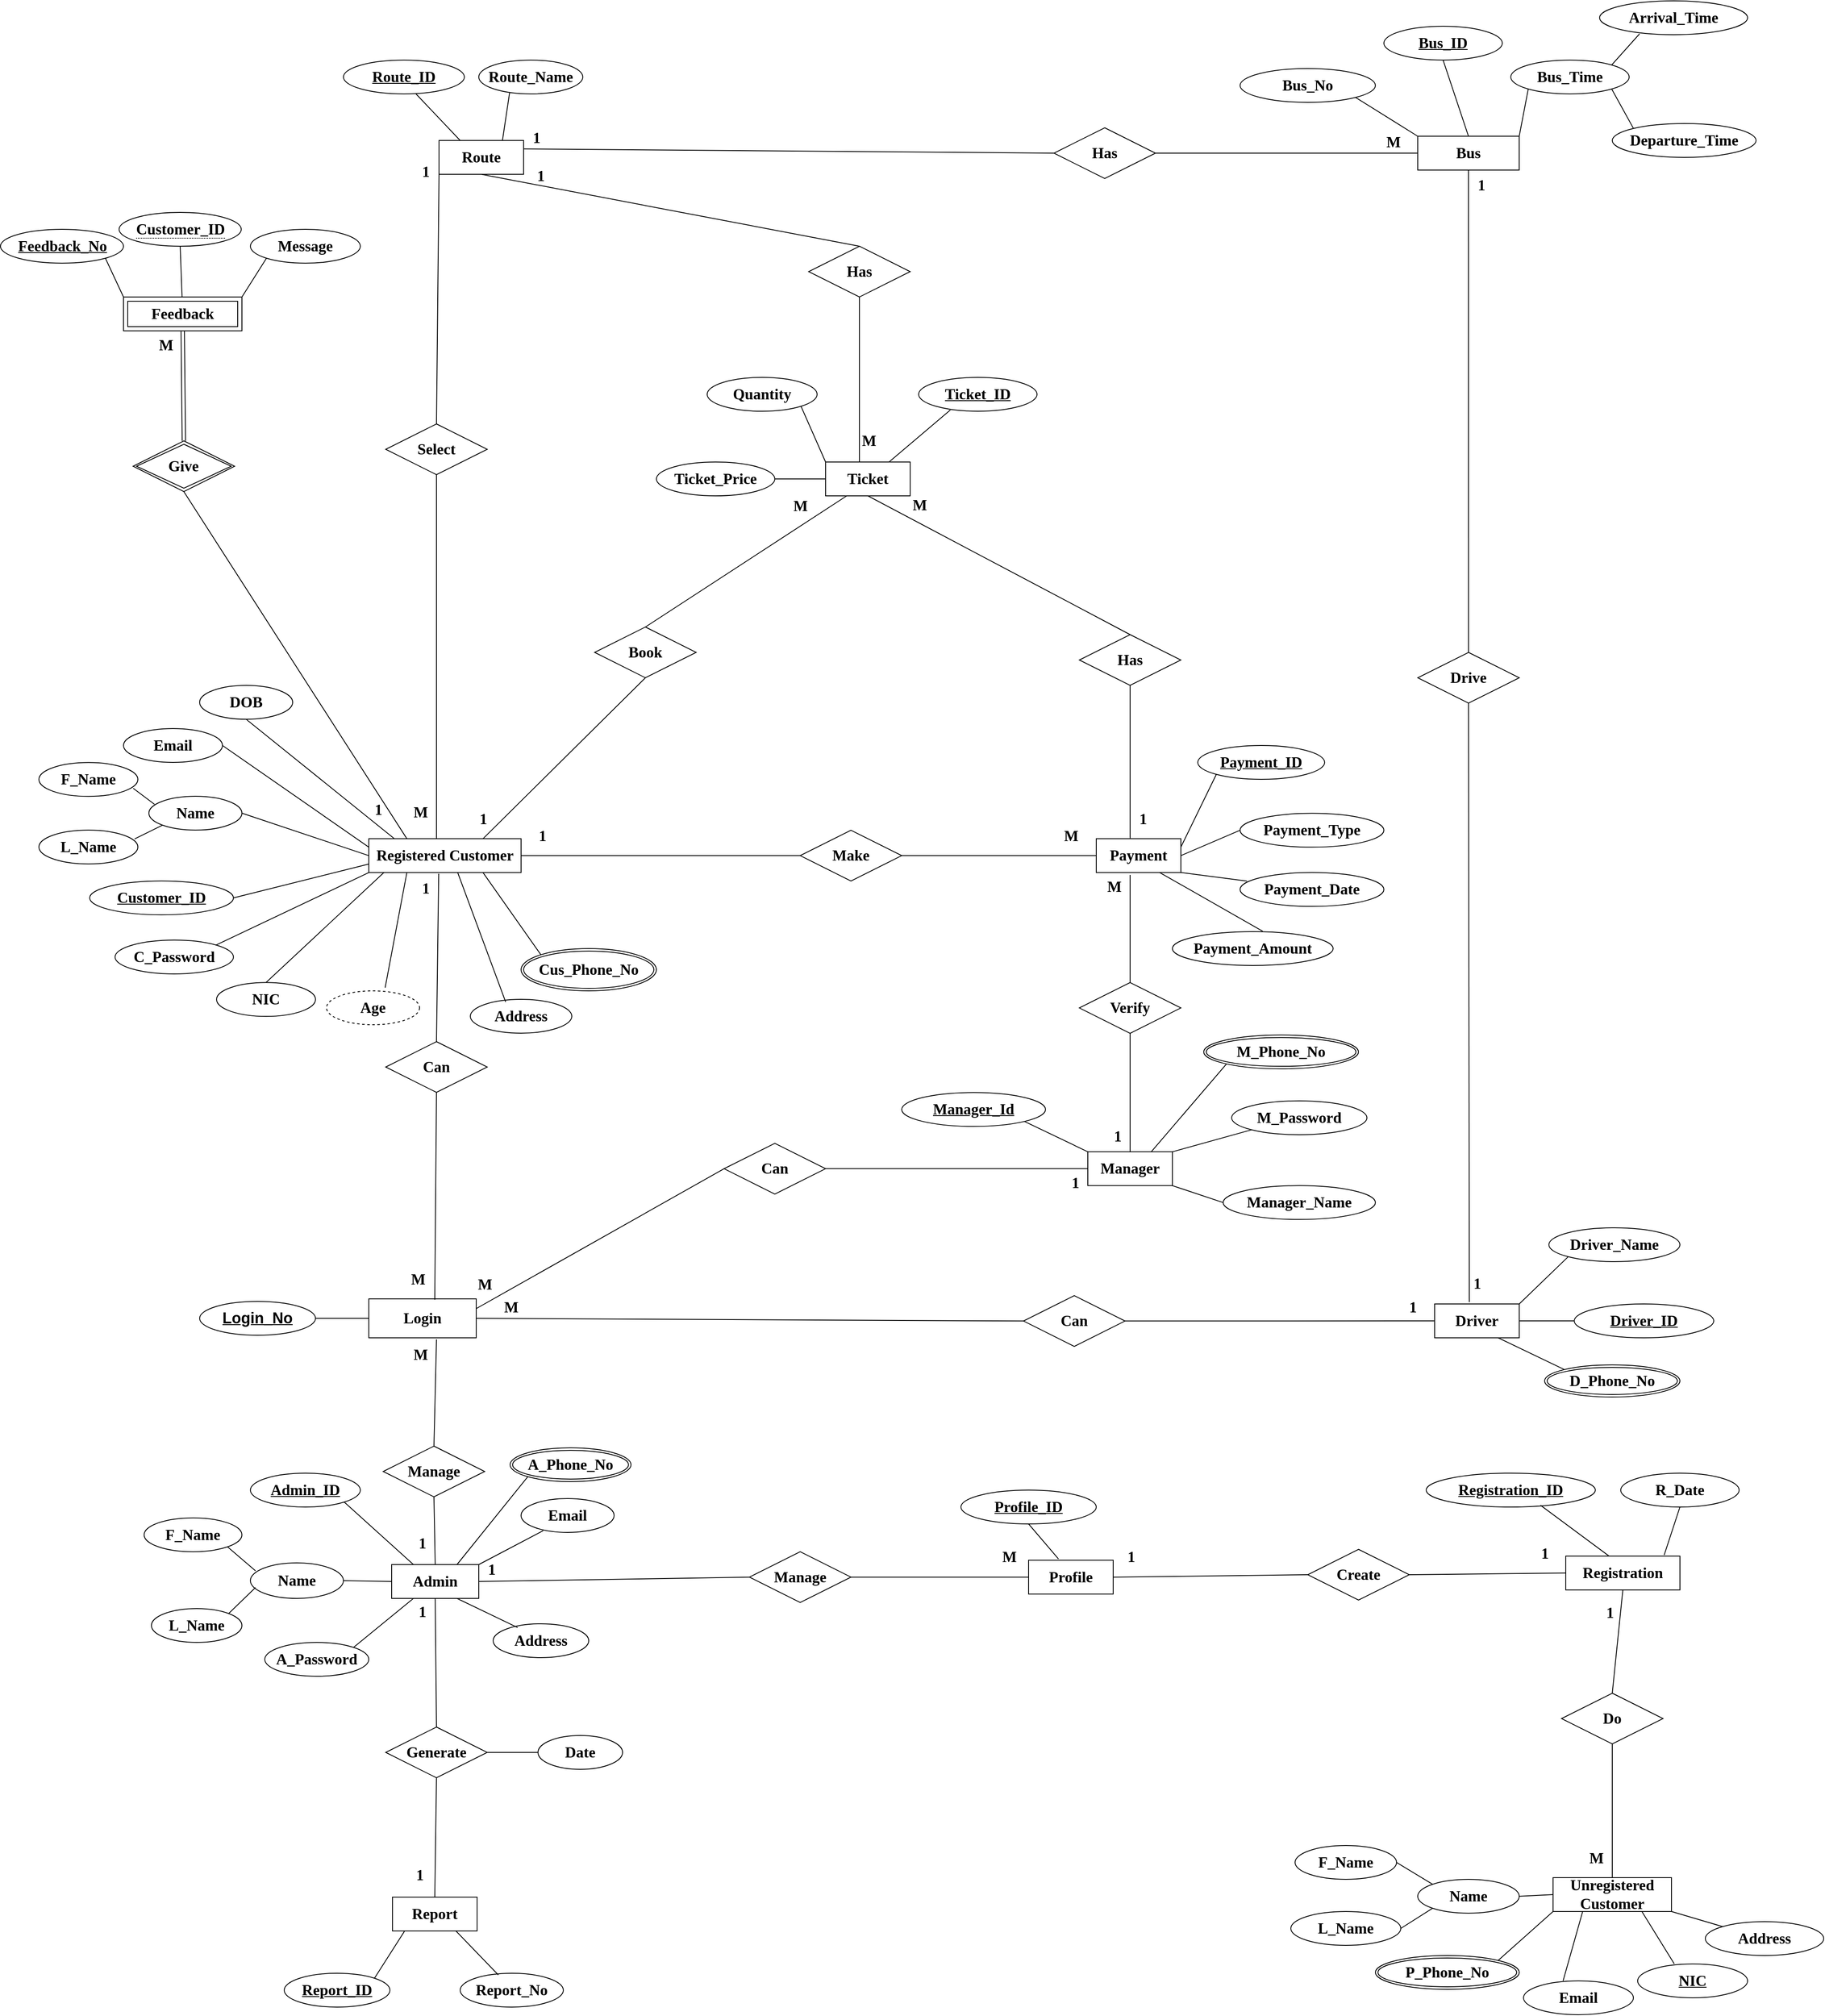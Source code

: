 <mxfile version="21.2.1" type="device">
  <diagram name="Page-1" id="GNv7o_ANjAsbQmbC9kj8">
    <mxGraphModel dx="4123" dy="1474" grid="1" gridSize="10" guides="1" tooltips="1" connect="1" arrows="1" fold="1" page="1" pageScale="1" pageWidth="827" pageHeight="1169" math="0" shadow="0">
      <root>
        <mxCell id="0" />
        <mxCell id="1" parent="0" />
        <mxCell id="ihGcIfO41RnAnkwEPjgw-4" value="&lt;font style=&quot;font-size: 18px;&quot;&gt;&lt;span style=&quot;font-size: 18px;&quot;&gt;Registered Customer&lt;/span&gt;&lt;/font&gt;" style="whiteSpace=wrap;html=1;align=center;fontStyle=1;fontFamily=Times New Roman;fontSize=18;" parent="1" vertex="1">
          <mxGeometry x="-480" y="1410.17" width="180" height="40" as="geometry" />
        </mxCell>
        <mxCell id="ihGcIfO41RnAnkwEPjgw-5" value="&lt;span style=&quot;font-size: 18px;&quot;&gt;Name&lt;/span&gt;" style="ellipse;whiteSpace=wrap;html=1;align=center;fontFamily=Times New Roman;fontSize=18;fontStyle=1" parent="1" vertex="1">
          <mxGeometry x="-740" y="1360" width="110" height="40" as="geometry" />
        </mxCell>
        <mxCell id="ihGcIfO41RnAnkwEPjgw-6" value="&lt;span style=&quot;font-size: 18px;&quot;&gt;Customer_ID&lt;/span&gt;" style="ellipse;whiteSpace=wrap;html=1;align=center;fontStyle=5;fontFamily=Times New Roman;fontSize=18;" parent="1" vertex="1">
          <mxGeometry x="-810" y="1460.17" width="170" height="40" as="geometry" />
        </mxCell>
        <mxCell id="ihGcIfO41RnAnkwEPjgw-7" value="&lt;span style=&quot;font-size: 18px;&quot;&gt;L_Name&lt;/span&gt;" style="ellipse;whiteSpace=wrap;html=1;align=center;fontFamily=Times New Roman;fontSize=18;fontStyle=1" parent="1" vertex="1">
          <mxGeometry x="-870" y="1400" width="117" height="40" as="geometry" />
        </mxCell>
        <mxCell id="ihGcIfO41RnAnkwEPjgw-8" value="&lt;span style=&quot;font-size: 18px;&quot;&gt;F_Name&lt;/span&gt;" style="ellipse;whiteSpace=wrap;html=1;align=center;fontFamily=Times New Roman;fontSize=18;fontStyle=1" parent="1" vertex="1">
          <mxGeometry x="-870" y="1320.17" width="117" height="40" as="geometry" />
        </mxCell>
        <mxCell id="ihGcIfO41RnAnkwEPjgw-9" value="&lt;span style=&quot;font-size: 18px;&quot;&gt;DOB&lt;/span&gt;" style="ellipse;whiteSpace=wrap;html=1;align=center;fontFamily=Times New Roman;fontSize=18;fontStyle=1" parent="1" vertex="1">
          <mxGeometry x="-680" y="1229" width="110" height="40" as="geometry" />
        </mxCell>
        <mxCell id="ihGcIfO41RnAnkwEPjgw-10" value="&lt;span style=&quot;font-size: 18px;&quot;&gt;NIC&lt;/span&gt;" style="ellipse;whiteSpace=wrap;html=1;align=center;fontFamily=Times New Roman;fontSize=18;fontStyle=1" parent="1" vertex="1">
          <mxGeometry x="-660" y="1580.17" width="117" height="40" as="geometry" />
        </mxCell>
        <mxCell id="ihGcIfO41RnAnkwEPjgw-11" value="&lt;span style=&quot;font-size: 18px;&quot;&gt;C_Password&lt;/span&gt;" style="ellipse;whiteSpace=wrap;html=1;align=center;fontFamily=Times New Roman;fontSize=18;fontStyle=1" parent="1" vertex="1">
          <mxGeometry x="-780" y="1530" width="140" height="40" as="geometry" />
        </mxCell>
        <mxCell id="ihGcIfO41RnAnkwEPjgw-12" value="&lt;span style=&quot;font-size: 18px;&quot;&gt;Email&lt;/span&gt;" style="ellipse;whiteSpace=wrap;html=1;align=center;fontFamily=Times New Roman;fontSize=18;fontStyle=1" parent="1" vertex="1">
          <mxGeometry x="-770" y="1280" width="117" height="40" as="geometry" />
        </mxCell>
        <mxCell id="ihGcIfO41RnAnkwEPjgw-13" value="" style="endArrow=none;html=1;rounded=0;fontFamily=Times New Roman;fontSize=18;exitX=1;exitY=0.5;exitDx=0;exitDy=0;entryX=0;entryY=0.75;entryDx=0;entryDy=0;fontStyle=1" parent="1" source="ihGcIfO41RnAnkwEPjgw-6" target="ihGcIfO41RnAnkwEPjgw-4" edge="1">
          <mxGeometry relative="1" as="geometry">
            <mxPoint x="-180" y="1500.17" as="sourcePoint" />
            <mxPoint x="-20" y="1500.17" as="targetPoint" />
          </mxGeometry>
        </mxCell>
        <mxCell id="ihGcIfO41RnAnkwEPjgw-14" value="" style="endArrow=none;html=1;rounded=0;fontFamily=Times New Roman;fontSize=18;exitX=1;exitY=0.5;exitDx=0;exitDy=0;entryX=0;entryY=0.5;entryDx=0;entryDy=0;fontStyle=1" parent="1" source="ihGcIfO41RnAnkwEPjgw-5" target="ihGcIfO41RnAnkwEPjgw-4" edge="1">
          <mxGeometry relative="1" as="geometry">
            <mxPoint x="-180" y="1500.17" as="sourcePoint" />
            <mxPoint x="-20" y="1500.17" as="targetPoint" />
          </mxGeometry>
        </mxCell>
        <mxCell id="ihGcIfO41RnAnkwEPjgw-15" value="" style="endArrow=none;html=1;rounded=0;fontFamily=Times New Roman;fontSize=18;exitX=0.953;exitY=0.761;exitDx=0;exitDy=0;exitPerimeter=0;entryX=0.06;entryY=0.238;entryDx=0;entryDy=0;entryPerimeter=0;fontStyle=1" parent="1" source="ihGcIfO41RnAnkwEPjgw-8" target="ihGcIfO41RnAnkwEPjgw-5" edge="1">
          <mxGeometry relative="1" as="geometry">
            <mxPoint x="-180" y="1500.17" as="sourcePoint" />
            <mxPoint x="-600" y="1370.17" as="targetPoint" />
          </mxGeometry>
        </mxCell>
        <mxCell id="ihGcIfO41RnAnkwEPjgw-16" value="" style="endArrow=none;html=1;rounded=0;fontFamily=Times New Roman;fontSize=18;exitX=0.967;exitY=0.261;exitDx=0;exitDy=0;entryX=0;entryY=1;entryDx=0;entryDy=0;exitPerimeter=0;fontStyle=1" parent="1" source="ihGcIfO41RnAnkwEPjgw-7" target="ihGcIfO41RnAnkwEPjgw-5" edge="1">
          <mxGeometry relative="1" as="geometry">
            <mxPoint x="-180" y="1500.17" as="sourcePoint" />
            <mxPoint x="-20" y="1500.17" as="targetPoint" />
          </mxGeometry>
        </mxCell>
        <mxCell id="ihGcIfO41RnAnkwEPjgw-17" value="" style="endArrow=none;html=1;rounded=0;fontFamily=Times New Roman;fontSize=18;entryX=1;entryY=0.5;entryDx=0;entryDy=0;exitX=0;exitY=0.25;exitDx=0;exitDy=0;fontStyle=1" parent="1" source="ihGcIfO41RnAnkwEPjgw-4" target="ihGcIfO41RnAnkwEPjgw-12" edge="1">
          <mxGeometry relative="1" as="geometry">
            <mxPoint x="-450" y="1420.17" as="sourcePoint" />
            <mxPoint x="-110" y="1440.17" as="targetPoint" />
          </mxGeometry>
        </mxCell>
        <mxCell id="ihGcIfO41RnAnkwEPjgw-18" value="" style="endArrow=none;html=1;rounded=0;fontFamily=Times New Roman;fontSize=18;entryX=0.5;entryY=0;entryDx=0;entryDy=0;exitX=0.1;exitY=0.996;exitDx=0;exitDy=0;exitPerimeter=0;fontStyle=1" parent="1" source="ihGcIfO41RnAnkwEPjgw-4" target="ihGcIfO41RnAnkwEPjgw-10" edge="1">
          <mxGeometry relative="1" as="geometry">
            <mxPoint x="-400" y="1400.17" as="sourcePoint" />
            <mxPoint x="-320" y="1500.17" as="targetPoint" />
          </mxGeometry>
        </mxCell>
        <mxCell id="ihGcIfO41RnAnkwEPjgw-19" value="" style="endArrow=none;html=1;rounded=0;fontFamily=Times New Roman;fontSize=18;entryX=1;entryY=0;entryDx=0;entryDy=0;exitX=0;exitY=1;exitDx=0;exitDy=0;fontStyle=1" parent="1" source="ihGcIfO41RnAnkwEPjgw-4" target="ihGcIfO41RnAnkwEPjgw-11" edge="1">
          <mxGeometry relative="1" as="geometry">
            <mxPoint x="-440" y="1400.17" as="sourcePoint" />
            <mxPoint x="-20" y="1500.17" as="targetPoint" />
          </mxGeometry>
        </mxCell>
        <mxCell id="ihGcIfO41RnAnkwEPjgw-20" value="&lt;span style=&quot;font-size: 18px;&quot;&gt;Cus_Phone_No&lt;/span&gt;" style="ellipse;shape=doubleEllipse;margin=3;whiteSpace=wrap;html=1;align=center;fontFamily=Times New Roman;fontSize=18;fontStyle=1" parent="1" vertex="1">
          <mxGeometry x="-300" y="1540" width="160" height="50" as="geometry" />
        </mxCell>
        <mxCell id="ihGcIfO41RnAnkwEPjgw-21" value="" style="endArrow=none;html=1;rounded=0;fontFamily=Times New Roman;fontSize=18;entryX=0;entryY=0;entryDx=0;entryDy=0;exitX=0.75;exitY=1;exitDx=0;exitDy=0;fontStyle=1" parent="1" source="ihGcIfO41RnAnkwEPjgw-4" target="ihGcIfO41RnAnkwEPjgw-20" edge="1">
          <mxGeometry relative="1" as="geometry">
            <mxPoint x="-370" y="1406.17" as="sourcePoint" />
            <mxPoint x="10" y="1640.17" as="targetPoint" />
          </mxGeometry>
        </mxCell>
        <mxCell id="ihGcIfO41RnAnkwEPjgw-22" value="&lt;font style=&quot;font-size: 18px;&quot;&gt;Age&lt;/font&gt;" style="ellipse;whiteSpace=wrap;html=1;align=center;dashed=1;fontStyle=1;fontSize=18;fontFamily=Times New Roman;" parent="1" vertex="1">
          <mxGeometry x="-530" y="1590" width="110" height="40" as="geometry" />
        </mxCell>
        <mxCell id="ihGcIfO41RnAnkwEPjgw-23" value="" style="endArrow=none;html=1;rounded=0;exitX=0.25;exitY=1;exitDx=0;exitDy=0;entryX=0.63;entryY=-0.092;entryDx=0;entryDy=0;fontStyle=1;fontSize=18;entryPerimeter=0;fontFamily=Times New Roman;" parent="1" source="ihGcIfO41RnAnkwEPjgw-4" target="ihGcIfO41RnAnkwEPjgw-22" edge="1">
          <mxGeometry relative="1" as="geometry">
            <mxPoint x="-380.65" y="1350.17" as="sourcePoint" />
            <mxPoint x="-119.35" y="1271.17" as="targetPoint" />
          </mxGeometry>
        </mxCell>
        <mxCell id="ihGcIfO41RnAnkwEPjgw-24" value="&lt;font style=&quot;font-size: 18px;&quot;&gt;Address&lt;/font&gt;" style="ellipse;whiteSpace=wrap;html=1;align=center;fontStyle=1;fontSize=18;fontFamily=Times New Roman;" parent="1" vertex="1">
          <mxGeometry x="-360" y="1600" width="120" height="40" as="geometry" />
        </mxCell>
        <mxCell id="ihGcIfO41RnAnkwEPjgw-25" value="" style="endArrow=none;html=1;rounded=0;entryX=0.348;entryY=0.076;entryDx=0;entryDy=0;fontStyle=1;fontSize=18;entryPerimeter=0;exitX=0.584;exitY=1.003;exitDx=0;exitDy=0;exitPerimeter=0;fontFamily=Times New Roman;" parent="1" source="ihGcIfO41RnAnkwEPjgw-4" target="ihGcIfO41RnAnkwEPjgw-24" edge="1">
          <mxGeometry relative="1" as="geometry">
            <mxPoint x="-390" y="1450" as="sourcePoint" />
            <mxPoint x="-250" y="1860.17" as="targetPoint" />
          </mxGeometry>
        </mxCell>
        <mxCell id="ihGcIfO41RnAnkwEPjgw-26" value="" style="endArrow=none;html=1;rounded=0;entryX=0.5;entryY=1;entryDx=0;entryDy=0;fontStyle=1;fontSize=18;fontFamily=Times New Roman;" parent="1" target="ihGcIfO41RnAnkwEPjgw-9" edge="1">
          <mxGeometry relative="1" as="geometry">
            <mxPoint x="-450" y="1410" as="sourcePoint" />
            <mxPoint x="-400" y="1739.17" as="targetPoint" />
          </mxGeometry>
        </mxCell>
        <mxCell id="ihGcIfO41RnAnkwEPjgw-27" value="&lt;font style=&quot;font-size: 18px;&quot;&gt;Admin&lt;/font&gt;" style="whiteSpace=wrap;html=1;align=center;fontStyle=1;fontSize=18;fontFamily=Times New Roman;" parent="1" vertex="1">
          <mxGeometry x="-453" y="2268" width="103" height="40" as="geometry" />
        </mxCell>
        <mxCell id="ihGcIfO41RnAnkwEPjgw-28" value="" style="endArrow=none;html=1;rounded=0;exitX=1;exitY=1;exitDx=0;exitDy=0;fontStyle=1;fontSize=18;entryX=0.25;entryY=0;entryDx=0;entryDy=0;fontFamily=Times New Roman;" parent="1" source="ihGcIfO41RnAnkwEPjgw-37" target="ihGcIfO41RnAnkwEPjgw-27" edge="1">
          <mxGeometry relative="1" as="geometry">
            <mxPoint x="-504.7" y="2195.52" as="sourcePoint" />
            <mxPoint x="-425" y="2236" as="targetPoint" />
          </mxGeometry>
        </mxCell>
        <mxCell id="ihGcIfO41RnAnkwEPjgw-29" value="" style="endArrow=none;html=1;rounded=0;exitX=1;exitY=0;exitDx=0;exitDy=0;entryX=0.25;entryY=1;entryDx=0;entryDy=0;fontStyle=1;fontSize=18;fontFamily=Times New Roman;" parent="1" source="ihGcIfO41RnAnkwEPjgw-38" target="ihGcIfO41RnAnkwEPjgw-27" edge="1">
          <mxGeometry relative="1" as="geometry">
            <mxPoint x="-423" y="2188" as="sourcePoint" />
            <mxPoint x="-463" y="2248" as="targetPoint" />
          </mxGeometry>
        </mxCell>
        <mxCell id="ihGcIfO41RnAnkwEPjgw-30" value="&lt;font style=&quot;font-size: 18px;&quot;&gt;Address&lt;/font&gt;" style="ellipse;whiteSpace=wrap;html=1;align=center;fontStyle=1;fontFamily=Times New Roman;fontSize=18;" parent="1" vertex="1">
          <mxGeometry x="-333" y="2338" width="113" height="40" as="geometry" />
        </mxCell>
        <mxCell id="ihGcIfO41RnAnkwEPjgw-31" value="&lt;font style=&quot;font-size: 18px;&quot;&gt;Email&lt;/font&gt;" style="ellipse;whiteSpace=wrap;html=1;align=center;fontStyle=1;fontSize=18;fontFamily=Times New Roman;" parent="1" vertex="1">
          <mxGeometry x="-300" y="2190" width="110" height="40" as="geometry" />
        </mxCell>
        <mxCell id="ihGcIfO41RnAnkwEPjgw-32" value="&lt;font style=&quot;font-size: 18px;&quot;&gt;L_Name&lt;/font&gt;" style="ellipse;whiteSpace=wrap;html=1;align=center;fontStyle=1;fontSize=18;fontFamily=Times New Roman;" parent="1" vertex="1">
          <mxGeometry x="-737" y="2320" width="107" height="40" as="geometry" />
        </mxCell>
        <mxCell id="ihGcIfO41RnAnkwEPjgw-33" value="&lt;font style=&quot;font-size: 18px;&quot;&gt;F_Name&lt;/font&gt;" style="ellipse;whiteSpace=wrap;html=1;align=center;fontStyle=1;fontSize=18;fontFamily=Times New Roman;" parent="1" vertex="1">
          <mxGeometry x="-745.65" y="2212.83" width="115.65" height="40" as="geometry" />
        </mxCell>
        <mxCell id="ihGcIfO41RnAnkwEPjgw-34" value="" style="endArrow=none;html=1;rounded=0;entryX=0;entryY=0.5;entryDx=0;entryDy=0;exitX=1;exitY=0.5;exitDx=0;exitDy=0;fontStyle=1;fontSize=18;fontFamily=Times New Roman;" parent="1" source="ihGcIfO41RnAnkwEPjgw-36" target="ihGcIfO41RnAnkwEPjgw-27" edge="1">
          <mxGeometry relative="1" as="geometry">
            <mxPoint x="-543" y="2228" as="sourcePoint" />
            <mxPoint x="-503" y="2257.58" as="targetPoint" />
          </mxGeometry>
        </mxCell>
        <mxCell id="ihGcIfO41RnAnkwEPjgw-35" value="" style="endArrow=none;html=1;rounded=0;entryX=0.256;entryY=0.11;entryDx=0;entryDy=0;entryPerimeter=0;exitX=0.75;exitY=1;exitDx=0;exitDy=0;fontStyle=1;fontSize=18;fontFamily=Times New Roman;" parent="1" source="ihGcIfO41RnAnkwEPjgw-27" target="ihGcIfO41RnAnkwEPjgw-30" edge="1">
          <mxGeometry relative="1" as="geometry">
            <mxPoint x="-423" y="2228" as="sourcePoint" />
            <mxPoint x="-352.2" y="2203.84" as="targetPoint" />
          </mxGeometry>
        </mxCell>
        <mxCell id="ihGcIfO41RnAnkwEPjgw-36" value="&lt;font style=&quot;font-size: 18px;&quot;&gt;Name&lt;/font&gt;" style="ellipse;whiteSpace=wrap;html=1;align=center;fontStyle=1;fontSize=18;fontFamily=Times New Roman;" parent="1" vertex="1">
          <mxGeometry x="-620" y="2266" width="110" height="42" as="geometry" />
        </mxCell>
        <mxCell id="ihGcIfO41RnAnkwEPjgw-37" value="&lt;font style=&quot;font-size: 18px;&quot;&gt;Admin_ID&lt;/font&gt;" style="ellipse;whiteSpace=wrap;html=1;align=center;fontStyle=5;fontSize=18;fontFamily=Times New Roman;" parent="1" vertex="1">
          <mxGeometry x="-620" y="2160" width="130" height="40" as="geometry" />
        </mxCell>
        <mxCell id="ihGcIfO41RnAnkwEPjgw-38" value="&lt;font style=&quot;font-size: 18px;&quot;&gt;A_Password&lt;/font&gt;" style="ellipse;whiteSpace=wrap;html=1;align=center;fontStyle=1;fontFamily=Times New Roman;fontSize=18;" parent="1" vertex="1">
          <mxGeometry x="-603" y="2360" width="123" height="40" as="geometry" />
        </mxCell>
        <mxCell id="ihGcIfO41RnAnkwEPjgw-39" value="&lt;font style=&quot;font-size: 18px;&quot;&gt;A_Phone_No&lt;/font&gt;" style="ellipse;shape=doubleEllipse;margin=3;whiteSpace=wrap;html=1;align=center;fontStyle=1;fontSize=18;fontFamily=Times New Roman;" parent="1" vertex="1">
          <mxGeometry x="-313" y="2130" width="143" height="40" as="geometry" />
        </mxCell>
        <mxCell id="ihGcIfO41RnAnkwEPjgw-40" value="" style="endArrow=none;html=1;rounded=0;entryX=0.238;entryY=0.949;entryDx=0;entryDy=0;entryPerimeter=0;exitX=1;exitY=0;exitDx=0;exitDy=0;fontStyle=1;fontSize=18;fontFamily=Times New Roman;" parent="1" source="ihGcIfO41RnAnkwEPjgw-27" target="ihGcIfO41RnAnkwEPjgw-31" edge="1">
          <mxGeometry relative="1" as="geometry">
            <mxPoint x="-473" y="2298" as="sourcePoint" />
            <mxPoint x="-313" y="2298" as="targetPoint" />
          </mxGeometry>
        </mxCell>
        <mxCell id="ihGcIfO41RnAnkwEPjgw-41" value="" style="endArrow=none;html=1;rounded=0;entryX=0;entryY=1;entryDx=0;entryDy=0;exitX=0.75;exitY=0;exitDx=0;exitDy=0;fontStyle=1;fontSize=18;fontFamily=Times New Roman;" parent="1" source="ihGcIfO41RnAnkwEPjgw-27" target="ihGcIfO41RnAnkwEPjgw-39" edge="1">
          <mxGeometry relative="1" as="geometry">
            <mxPoint x="-393" y="2277.17" as="sourcePoint" />
            <mxPoint x="-233" y="2277.17" as="targetPoint" />
          </mxGeometry>
        </mxCell>
        <mxCell id="ihGcIfO41RnAnkwEPjgw-42" value="" style="endArrow=none;html=1;rounded=0;entryX=0.055;entryY=0.224;entryDx=0;entryDy=0;exitX=1;exitY=1;exitDx=0;exitDy=0;fontStyle=1;fontSize=18;entryPerimeter=0;fontFamily=Times New Roman;" parent="1" source="ihGcIfO41RnAnkwEPjgw-33" target="ihGcIfO41RnAnkwEPjgw-36" edge="1">
          <mxGeometry relative="1" as="geometry">
            <mxPoint x="-713" y="2308" as="sourcePoint" />
            <mxPoint x="-553" y="2308" as="targetPoint" />
          </mxGeometry>
        </mxCell>
        <mxCell id="ihGcIfO41RnAnkwEPjgw-43" value="" style="endArrow=none;html=1;rounded=0;exitX=0.055;exitY=0.694;exitDx=0;exitDy=0;exitPerimeter=0;entryX=1;entryY=0;entryDx=0;entryDy=0;fontStyle=1;fontSize=18;fontFamily=Times New Roman;" parent="1" source="ihGcIfO41RnAnkwEPjgw-36" target="ihGcIfO41RnAnkwEPjgw-32" edge="1">
          <mxGeometry relative="1" as="geometry">
            <mxPoint x="-623" y="2378" as="sourcePoint" />
            <mxPoint x="-463" y="2378" as="targetPoint" />
          </mxGeometry>
        </mxCell>
        <mxCell id="ihGcIfO41RnAnkwEPjgw-47" value="&lt;font style=&quot;font-size: 18px;&quot;&gt;Unregistered Customer&lt;/font&gt;" style="whiteSpace=wrap;html=1;align=center;fontStyle=1;fontSize=18;fontFamily=Times New Roman;" parent="1" vertex="1">
          <mxGeometry x="920.03" y="2638" width="139.98" height="40" as="geometry" />
        </mxCell>
        <mxCell id="ihGcIfO41RnAnkwEPjgw-49" value="&lt;font style=&quot;font-size: 18px;&quot;&gt;Email&lt;/font&gt;" style="ellipse;whiteSpace=wrap;html=1;align=center;fontStyle=1;fontSize=18;fontFamily=Times New Roman;" parent="1" vertex="1">
          <mxGeometry x="885.05" y="2760" width="129.98" height="40" as="geometry" />
        </mxCell>
        <mxCell id="ihGcIfO41RnAnkwEPjgw-50" value="&lt;font style=&quot;font-size: 18px;&quot;&gt;Name&lt;/font&gt;" style="ellipse;whiteSpace=wrap;html=1;align=center;fontStyle=1;fontSize=18;fontFamily=Times New Roman;" parent="1" vertex="1">
          <mxGeometry x="760" y="2640" width="120.02" height="40" as="geometry" />
        </mxCell>
        <mxCell id="ihGcIfO41RnAnkwEPjgw-53" value="" style="endArrow=none;html=1;rounded=0;exitX=1;exitY=0.5;exitDx=0;exitDy=0;entryX=0;entryY=0.5;entryDx=0;entryDy=0;fontStyle=1;fontSize=18;fontFamily=Times New Roman;" parent="1" source="ihGcIfO41RnAnkwEPjgw-50" target="ihGcIfO41RnAnkwEPjgw-47" edge="1">
          <mxGeometry relative="1" as="geometry">
            <mxPoint x="1020.02" y="2740" as="sourcePoint" />
            <mxPoint x="1180.02" y="2740" as="targetPoint" />
          </mxGeometry>
        </mxCell>
        <mxCell id="ihGcIfO41RnAnkwEPjgw-55" value="" style="endArrow=none;html=1;rounded=0;exitX=0.25;exitY=1;exitDx=0;exitDy=0;fontStyle=1;fontSize=18;entryX=0.36;entryY=0;entryDx=0;entryDy=0;entryPerimeter=0;fontFamily=Times New Roman;" parent="1" source="ihGcIfO41RnAnkwEPjgw-47" target="ihGcIfO41RnAnkwEPjgw-49" edge="1">
          <mxGeometry relative="1" as="geometry">
            <mxPoint x="1020.02" y="2740" as="sourcePoint" />
            <mxPoint x="1180.02" y="2740" as="targetPoint" />
          </mxGeometry>
        </mxCell>
        <mxCell id="ihGcIfO41RnAnkwEPjgw-56" value="&lt;font style=&quot;font-size: 18px;&quot;&gt;P_Phone_No&lt;/font&gt;" style="ellipse;shape=doubleEllipse;margin=3;whiteSpace=wrap;html=1;align=center;fontStyle=1;fontSize=18;fontFamily=Times New Roman;" parent="1" vertex="1">
          <mxGeometry x="710" y="2730" width="170.02" height="40" as="geometry" />
        </mxCell>
        <mxCell id="ihGcIfO41RnAnkwEPjgw-57" value="" style="endArrow=none;html=1;rounded=0;exitX=0;exitY=1;exitDx=0;exitDy=0;entryX=1;entryY=0;entryDx=0;entryDy=0;fontStyle=1;fontSize=18;fontFamily=Times New Roman;" parent="1" source="ihGcIfO41RnAnkwEPjgw-47" target="ihGcIfO41RnAnkwEPjgw-56" edge="1">
          <mxGeometry relative="1" as="geometry">
            <mxPoint x="1020.02" y="2740" as="sourcePoint" />
            <mxPoint x="1180.02" y="2740" as="targetPoint" />
          </mxGeometry>
        </mxCell>
        <mxCell id="ihGcIfO41RnAnkwEPjgw-58" value="" style="endArrow=none;html=1;rounded=0;exitX=1;exitY=0.5;exitDx=0;exitDy=0;entryX=0;entryY=0;entryDx=0;entryDy=0;fontStyle=1;fontSize=18;fontFamily=Times New Roman;" parent="1" source="ihGcIfO41RnAnkwEPjgw-60" target="ihGcIfO41RnAnkwEPjgw-50" edge="1">
          <mxGeometry relative="1" as="geometry">
            <mxPoint x="570.02" y="2830" as="sourcePoint" />
            <mxPoint x="730.02" y="2830" as="targetPoint" />
          </mxGeometry>
        </mxCell>
        <mxCell id="ihGcIfO41RnAnkwEPjgw-59" value="&lt;font style=&quot;font-size: 18px;&quot;&gt;L_Name&lt;/font&gt;" style="ellipse;whiteSpace=wrap;html=1;align=center;fontStyle=1;fontSize=18;fontFamily=Times New Roman;" parent="1" vertex="1">
          <mxGeometry x="610" y="2678" width="130.02" height="40" as="geometry" />
        </mxCell>
        <mxCell id="ihGcIfO41RnAnkwEPjgw-60" value="&lt;font style=&quot;font-size: 18px;&quot;&gt;F_Name&lt;/font&gt;" style="ellipse;whiteSpace=wrap;html=1;align=center;fontStyle=1;fontSize=18;fontFamily=Times New Roman;" parent="1" vertex="1">
          <mxGeometry x="615" y="2600" width="120.02" height="40" as="geometry" />
        </mxCell>
        <mxCell id="ihGcIfO41RnAnkwEPjgw-61" value="" style="endArrow=none;html=1;rounded=0;entryX=0;entryY=1;entryDx=0;entryDy=0;exitX=1;exitY=0.5;exitDx=0;exitDy=0;fontStyle=1;fontSize=18;fontFamily=Times New Roman;" parent="1" source="ihGcIfO41RnAnkwEPjgw-59" target="ihGcIfO41RnAnkwEPjgw-50" edge="1">
          <mxGeometry relative="1" as="geometry">
            <mxPoint x="680.02" y="2730" as="sourcePoint" />
            <mxPoint x="840.02" y="2730" as="targetPoint" />
          </mxGeometry>
        </mxCell>
        <mxCell id="ihGcIfO41RnAnkwEPjgw-62" value="&lt;font style=&quot;font-size: 18px;&quot;&gt;NIC&lt;/font&gt;" style="ellipse;whiteSpace=wrap;html=1;align=center;fontStyle=5;fontSize=18;fontFamily=Times New Roman;" parent="1" vertex="1">
          <mxGeometry x="1020" y="2740" width="130" height="40" as="geometry" />
        </mxCell>
        <mxCell id="ihGcIfO41RnAnkwEPjgw-63" value="" style="endArrow=none;html=1;rounded=0;entryX=0.75;entryY=1;entryDx=0;entryDy=0;fontStyle=1;fontSize=18;exitX=0.333;exitY=-0.003;exitDx=0;exitDy=0;exitPerimeter=0;fontFamily=Times New Roman;" parent="1" source="ihGcIfO41RnAnkwEPjgw-62" target="ihGcIfO41RnAnkwEPjgw-47" edge="1">
          <mxGeometry relative="1" as="geometry">
            <mxPoint x="1190.02" y="2800" as="sourcePoint" />
            <mxPoint x="1240.02" y="2820" as="targetPoint" />
          </mxGeometry>
        </mxCell>
        <mxCell id="ihGcIfO41RnAnkwEPjgw-64" value="&lt;font style=&quot;font-size: 18px;&quot;&gt;Address&lt;/font&gt;" style="ellipse;whiteSpace=wrap;html=1;align=center;fontStyle=1;fontSize=18;fontFamily=Times New Roman;" parent="1" vertex="1">
          <mxGeometry x="1100" y="2690" width="140" height="40" as="geometry" />
        </mxCell>
        <mxCell id="ihGcIfO41RnAnkwEPjgw-65" value="" style="endArrow=none;html=1;rounded=0;entryX=0;entryY=0;entryDx=0;entryDy=0;exitX=1;exitY=1;exitDx=0;exitDy=0;fontStyle=1;fontSize=18;fontFamily=Times New Roman;" parent="1" source="ihGcIfO41RnAnkwEPjgw-47" target="ihGcIfO41RnAnkwEPjgw-64" edge="1">
          <mxGeometry relative="1" as="geometry">
            <mxPoint x="1110.02" y="2690" as="sourcePoint" />
            <mxPoint x="1480.02" y="2880" as="targetPoint" />
          </mxGeometry>
        </mxCell>
        <mxCell id="ihGcIfO41RnAnkwEPjgw-70" value="" style="endArrow=none;html=1;rounded=0;entryX=0.5;entryY=0;entryDx=0;entryDy=0;exitX=0.5;exitY=1;exitDx=0;exitDy=0;fontStyle=1;fontFamily=Times New Roman;fontSize=18;" parent="1" source="ihGcIfO41RnAnkwEPjgw-72" target="ihGcIfO41RnAnkwEPjgw-47" edge="1">
          <mxGeometry relative="1" as="geometry">
            <mxPoint x="1000.0" y="2560" as="sourcePoint" />
            <mxPoint x="-230" y="1890" as="targetPoint" />
          </mxGeometry>
        </mxCell>
        <mxCell id="ihGcIfO41RnAnkwEPjgw-71" value="&lt;span style=&quot;font-size: 18px;&quot;&gt;&lt;font style=&quot;font-size: 18px;&quot;&gt;M&lt;/font&gt;&lt;/span&gt;" style="resizable=0;html=1;align=right;verticalAlign=bottom;fontStyle=1;fontFamily=Times New Roman;fontSize=18;" parent="ihGcIfO41RnAnkwEPjgw-70" connectable="0" vertex="1">
          <mxGeometry x="1" relative="1" as="geometry">
            <mxPoint x="-10" y="-10" as="offset" />
          </mxGeometry>
        </mxCell>
        <mxCell id="ihGcIfO41RnAnkwEPjgw-72" value="&lt;font style=&quot;font-size: 18px;&quot;&gt;&lt;span style=&quot;font-size: 18px;&quot;&gt;Do&lt;/span&gt;&lt;/font&gt;" style="shape=rhombus;perimeter=rhombusPerimeter;whiteSpace=wrap;html=1;align=center;fontStyle=1;fontFamily=Times New Roman;fontSize=18;" parent="1" vertex="1">
          <mxGeometry x="930.02" y="2420" width="120" height="60" as="geometry" />
        </mxCell>
        <mxCell id="ihGcIfO41RnAnkwEPjgw-73" value="&lt;span style=&quot;font-size: 18px;&quot;&gt;Registration&lt;/span&gt;" style="whiteSpace=wrap;html=1;align=center;fontFamily=Times New Roman;fontSize=18;fontStyle=1" parent="1" vertex="1">
          <mxGeometry x="935.02" y="2258" width="134.98" height="40" as="geometry" />
        </mxCell>
        <mxCell id="ihGcIfO41RnAnkwEPjgw-74" value="" style="endArrow=none;html=1;rounded=0;fontFamily=Times New Roman;fontSize=18;exitX=0.5;exitY=0;exitDx=0;exitDy=0;entryX=0.5;entryY=1;entryDx=0;entryDy=0;fontStyle=1" parent="1" source="ihGcIfO41RnAnkwEPjgw-72" target="ihGcIfO41RnAnkwEPjgw-73" edge="1">
          <mxGeometry relative="1" as="geometry">
            <mxPoint x="300.02" y="2180.17" as="sourcePoint" />
            <mxPoint x="990" y="2230" as="targetPoint" />
          </mxGeometry>
        </mxCell>
        <mxCell id="ihGcIfO41RnAnkwEPjgw-75" value="&lt;span style=&quot;font-size: 18px;&quot;&gt;1&lt;/span&gt;" style="resizable=0;html=1;align=right;verticalAlign=bottom;fontFamily=Times New Roman;fontSize=18;fontStyle=1" parent="ihGcIfO41RnAnkwEPjgw-74" connectable="0" vertex="1">
          <mxGeometry x="1" relative="1" as="geometry">
            <mxPoint x="-10" y="40" as="offset" />
          </mxGeometry>
        </mxCell>
        <mxCell id="ihGcIfO41RnAnkwEPjgw-76" value="&lt;span style=&quot;font-size: 18px;&quot;&gt;Create&lt;/span&gt;" style="shape=rhombus;perimeter=rhombusPerimeter;whiteSpace=wrap;html=1;align=center;fontFamily=Times New Roman;fontSize=18;fontStyle=1" parent="1" vertex="1">
          <mxGeometry x="630.02" y="2250" width="120" height="60" as="geometry" />
        </mxCell>
        <mxCell id="ihGcIfO41RnAnkwEPjgw-77" value="&lt;span style=&quot;font-size: 18px;&quot;&gt;Profile&lt;/span&gt;" style="whiteSpace=wrap;html=1;align=center;fontFamily=Times New Roman;fontSize=18;fontStyle=1" parent="1" vertex="1">
          <mxGeometry x="300" y="2262.83" width="100" height="40" as="geometry" />
        </mxCell>
        <mxCell id="ihGcIfO41RnAnkwEPjgw-78" value="&lt;span style=&quot;font-size: 18px;&quot;&gt;Manage&lt;/span&gt;" style="shape=rhombus;perimeter=rhombusPerimeter;whiteSpace=wrap;html=1;align=center;fontFamily=Times New Roman;fontSize=18;fontStyle=1" parent="1" vertex="1">
          <mxGeometry x="-30" y="2252.83" width="120" height="60" as="geometry" />
        </mxCell>
        <mxCell id="ihGcIfO41RnAnkwEPjgw-79" value="&lt;span style=&quot;font-size: 18px;&quot;&gt;Login&lt;/span&gt;" style="whiteSpace=wrap;html=1;align=center;fontFamily=Times New Roman;fontSize=18;fontStyle=1" parent="1" vertex="1">
          <mxGeometry x="-480" y="1954" width="127" height="46" as="geometry" />
        </mxCell>
        <mxCell id="ihGcIfO41RnAnkwEPjgw-81" value="&lt;span style=&quot;font-size: 18px;&quot;&gt;Manage&lt;/span&gt;" style="shape=rhombus;perimeter=rhombusPerimeter;whiteSpace=wrap;html=1;align=center;fontFamily=Times New Roman;fontSize=18;fontStyle=1" parent="1" vertex="1">
          <mxGeometry x="-463" y="2128" width="120" height="60" as="geometry" />
        </mxCell>
        <mxCell id="ihGcIfO41RnAnkwEPjgw-83" value="&lt;span style=&quot;font-size: 18px;&quot;&gt;Can&lt;/span&gt;" style="shape=rhombus;perimeter=rhombusPerimeter;whiteSpace=wrap;html=1;align=center;fontFamily=Times New Roman;fontSize=18;fontStyle=1" parent="1" vertex="1">
          <mxGeometry x="-460" y="1650" width="120" height="60" as="geometry" />
        </mxCell>
        <mxCell id="ihGcIfO41RnAnkwEPjgw-84" value="" style="endArrow=none;html=1;rounded=0;fontFamily=Times New Roman;fontSize=18;exitX=0;exitY=0.5;exitDx=0;exitDy=0;entryX=1;entryY=0.5;entryDx=0;entryDy=0;fontStyle=1" parent="1" source="ihGcIfO41RnAnkwEPjgw-76" target="ihGcIfO41RnAnkwEPjgw-77" edge="1">
          <mxGeometry relative="1" as="geometry">
            <mxPoint x="260.02" y="2060.17" as="sourcePoint" />
            <mxPoint x="420.02" y="2060.17" as="targetPoint" />
          </mxGeometry>
        </mxCell>
        <mxCell id="ihGcIfO41RnAnkwEPjgw-85" value="&lt;span style=&quot;font-size: 18px;&quot;&gt;1&lt;/span&gt;" style="resizable=0;html=1;align=right;verticalAlign=bottom;fontFamily=Times New Roman;fontSize=18;fontStyle=1" parent="ihGcIfO41RnAnkwEPjgw-84" connectable="0" vertex="1">
          <mxGeometry x="1" relative="1" as="geometry">
            <mxPoint x="26" y="-10" as="offset" />
          </mxGeometry>
        </mxCell>
        <mxCell id="ihGcIfO41RnAnkwEPjgw-86" value="" style="endArrow=none;html=1;rounded=0;fontFamily=Times New Roman;fontSize=18;entryX=0;entryY=0.5;entryDx=0;entryDy=0;exitX=1;exitY=0.5;exitDx=0;exitDy=0;fontStyle=1" parent="1" source="ihGcIfO41RnAnkwEPjgw-76" target="ihGcIfO41RnAnkwEPjgw-73" edge="1">
          <mxGeometry relative="1" as="geometry">
            <mxPoint x="260.02" y="2060.17" as="sourcePoint" />
            <mxPoint x="420.02" y="2060.17" as="targetPoint" />
          </mxGeometry>
        </mxCell>
        <mxCell id="ihGcIfO41RnAnkwEPjgw-87" value="&lt;span style=&quot;font-size: 18px;&quot;&gt;1&lt;/span&gt;" style="resizable=0;html=1;align=right;verticalAlign=bottom;fontFamily=Times New Roman;fontSize=18;fontStyle=1" parent="ihGcIfO41RnAnkwEPjgw-86" connectable="0" vertex="1">
          <mxGeometry x="1" relative="1" as="geometry">
            <mxPoint x="-20" y="-10" as="offset" />
          </mxGeometry>
        </mxCell>
        <mxCell id="ihGcIfO41RnAnkwEPjgw-88" value="" style="endArrow=none;html=1;rounded=0;fontFamily=Times New Roman;fontSize=18;exitX=0;exitY=0.5;exitDx=0;exitDy=0;entryX=1;entryY=0.5;entryDx=0;entryDy=0;fontStyle=1" parent="1" source="ihGcIfO41RnAnkwEPjgw-78" target="ihGcIfO41RnAnkwEPjgw-27" edge="1">
          <mxGeometry relative="1" as="geometry">
            <mxPoint x="-120" y="1900" as="sourcePoint" />
            <mxPoint x="40" y="1900" as="targetPoint" />
          </mxGeometry>
        </mxCell>
        <mxCell id="ihGcIfO41RnAnkwEPjgw-89" value="&lt;span style=&quot;font-size: 18px;&quot;&gt;1&lt;/span&gt;" style="resizable=0;html=1;align=right;verticalAlign=bottom;fontFamily=Times New Roman;fontSize=18;fontStyle=1" parent="ihGcIfO41RnAnkwEPjgw-88" connectable="0" vertex="1">
          <mxGeometry x="1" relative="1" as="geometry">
            <mxPoint x="20" as="offset" />
          </mxGeometry>
        </mxCell>
        <mxCell id="ihGcIfO41RnAnkwEPjgw-90" value="" style="endArrow=none;html=1;rounded=0;fontFamily=Times New Roman;fontSize=18;entryX=0;entryY=0.5;entryDx=0;entryDy=0;exitX=1;exitY=0.5;exitDx=0;exitDy=0;fontStyle=1" parent="1" source="ihGcIfO41RnAnkwEPjgw-78" target="ihGcIfO41RnAnkwEPjgw-77" edge="1">
          <mxGeometry relative="1" as="geometry">
            <mxPoint x="-120" y="1900" as="sourcePoint" />
            <mxPoint x="40" y="1900" as="targetPoint" />
          </mxGeometry>
        </mxCell>
        <mxCell id="ihGcIfO41RnAnkwEPjgw-91" value="&lt;span style=&quot;font-size: 18px;&quot;&gt;M&lt;/span&gt;" style="resizable=0;html=1;align=right;verticalAlign=bottom;fontFamily=Times New Roman;fontSize=18;fontStyle=1" parent="ihGcIfO41RnAnkwEPjgw-90" connectable="0" vertex="1">
          <mxGeometry x="1" relative="1" as="geometry">
            <mxPoint x="-14" y="-10" as="offset" />
          </mxGeometry>
        </mxCell>
        <mxCell id="ihGcIfO41RnAnkwEPjgw-93" value="" style="endArrow=none;html=1;rounded=0;fontFamily=Times New Roman;fontSize=18;exitX=0.5;exitY=1;exitDx=0;exitDy=0;entryX=0.5;entryY=0;entryDx=0;entryDy=0;fontStyle=1" parent="1" source="ihGcIfO41RnAnkwEPjgw-81" target="ihGcIfO41RnAnkwEPjgw-27" edge="1">
          <mxGeometry relative="1" as="geometry">
            <mxPoint x="-120" y="1940.17" as="sourcePoint" />
            <mxPoint x="-300" y="2070.17" as="targetPoint" />
          </mxGeometry>
        </mxCell>
        <mxCell id="ihGcIfO41RnAnkwEPjgw-94" value="&lt;span style=&quot;font-size: 18px;&quot;&gt;1&lt;/span&gt;" style="resizable=0;html=1;align=right;verticalAlign=bottom;fontFamily=Times New Roman;fontSize=18;fontStyle=1" parent="ihGcIfO41RnAnkwEPjgw-93" connectable="0" vertex="1">
          <mxGeometry x="1" relative="1" as="geometry">
            <mxPoint x="-10" y="-11" as="offset" />
          </mxGeometry>
        </mxCell>
        <mxCell id="ihGcIfO41RnAnkwEPjgw-95" value="" style="endArrow=none;html=1;rounded=0;fontFamily=Times New Roman;fontSize=18;exitX=0.5;exitY=0;exitDx=0;exitDy=0;entryX=0.63;entryY=1.043;entryDx=0;entryDy=0;fontStyle=1;entryPerimeter=0;" parent="1" source="ihGcIfO41RnAnkwEPjgw-81" target="ihGcIfO41RnAnkwEPjgw-79" edge="1">
          <mxGeometry relative="1" as="geometry">
            <mxPoint x="-120" y="1940.17" as="sourcePoint" />
            <mxPoint x="40" y="1940.17" as="targetPoint" />
          </mxGeometry>
        </mxCell>
        <mxCell id="ihGcIfO41RnAnkwEPjgw-96" value="&lt;span style=&quot;font-size: 18px;&quot;&gt;M&lt;/span&gt;" style="resizable=0;html=1;align=right;verticalAlign=bottom;fontFamily=Times New Roman;fontSize=18;fontStyle=1" parent="ihGcIfO41RnAnkwEPjgw-95" connectable="0" vertex="1">
          <mxGeometry x="1" relative="1" as="geometry">
            <mxPoint x="-10" y="31" as="offset" />
          </mxGeometry>
        </mxCell>
        <mxCell id="ihGcIfO41RnAnkwEPjgw-97" value="" style="endArrow=none;html=1;rounded=0;fontFamily=Times New Roman;fontSize=18;exitX=0.5;exitY=1;exitDx=0;exitDy=0;entryX=0.614;entryY=0.022;entryDx=0;entryDy=0;fontStyle=1;entryPerimeter=0;" parent="1" source="ihGcIfO41RnAnkwEPjgw-83" target="ihGcIfO41RnAnkwEPjgw-79" edge="1">
          <mxGeometry relative="1" as="geometry">
            <mxPoint x="-120" y="1710.17" as="sourcePoint" />
            <mxPoint x="40" y="1710.17" as="targetPoint" />
          </mxGeometry>
        </mxCell>
        <mxCell id="ihGcIfO41RnAnkwEPjgw-98" value="&lt;span style=&quot;font-size: 18px;&quot;&gt;M&lt;/span&gt;" style="resizable=0;html=1;align=right;verticalAlign=bottom;fontFamily=Times New Roman;fontSize=18;fontStyle=1" parent="ihGcIfO41RnAnkwEPjgw-97" connectable="0" vertex="1">
          <mxGeometry x="1" relative="1" as="geometry">
            <mxPoint x="-10" y="-10" as="offset" />
          </mxGeometry>
        </mxCell>
        <mxCell id="ihGcIfO41RnAnkwEPjgw-99" value="" style="endArrow=none;html=1;rounded=0;fontFamily=Times New Roman;fontSize=18;exitX=0.5;exitY=0;exitDx=0;exitDy=0;entryX=0.459;entryY=1.033;entryDx=0;entryDy=0;entryPerimeter=0;fontStyle=1" parent="1" source="ihGcIfO41RnAnkwEPjgw-83" target="ihGcIfO41RnAnkwEPjgw-4" edge="1">
          <mxGeometry relative="1" as="geometry">
            <mxPoint x="-220" y="1710.17" as="sourcePoint" />
            <mxPoint x="-380" y="1450" as="targetPoint" />
          </mxGeometry>
        </mxCell>
        <mxCell id="ihGcIfO41RnAnkwEPjgw-100" value="&lt;span style=&quot;font-size: 18px;&quot;&gt;1&lt;/span&gt;" style="resizable=0;html=1;align=right;verticalAlign=bottom;fontFamily=Times New Roman;fontSize=18;fontStyle=1" parent="ihGcIfO41RnAnkwEPjgw-99" connectable="0" vertex="1">
          <mxGeometry x="1" relative="1" as="geometry">
            <mxPoint x="-10" y="31" as="offset" />
          </mxGeometry>
        </mxCell>
        <mxCell id="ihGcIfO41RnAnkwEPjgw-104" value="Feedback" style="shape=ext;margin=3;double=1;whiteSpace=wrap;html=1;align=center;fontStyle=1;fontSize=18;fontFamily=Times New Roman;" parent="1" vertex="1">
          <mxGeometry x="-770" y="770" width="140" height="40" as="geometry" />
        </mxCell>
        <mxCell id="ihGcIfO41RnAnkwEPjgw-105" value="&lt;font style=&quot;font-size: 18px;&quot;&gt;Message&lt;/font&gt;" style="ellipse;whiteSpace=wrap;html=1;align=center;fontStyle=1;fontSize=18;fontFamily=Times New Roman;" parent="1" vertex="1">
          <mxGeometry x="-620" y="690" width="130" height="40" as="geometry" />
        </mxCell>
        <mxCell id="ihGcIfO41RnAnkwEPjgw-106" value="&lt;font style=&quot;font-size: 18px;&quot;&gt;Feedback_No&lt;/font&gt;" style="ellipse;whiteSpace=wrap;html=1;align=center;fontStyle=5;fontSize=18;fontFamily=Times New Roman;" parent="1" vertex="1">
          <mxGeometry x="-915.5" y="690" width="145.5" height="40" as="geometry" />
        </mxCell>
        <mxCell id="ihGcIfO41RnAnkwEPjgw-107" value="&lt;span style=&quot;border-bottom: 1px dotted; font-size: 18px;&quot;&gt;&lt;font style=&quot;font-size: 18px;&quot;&gt;Customer_ID&lt;/font&gt;&lt;/span&gt;" style="ellipse;whiteSpace=wrap;html=1;align=center;fontStyle=1;fontFamily=Times New Roman;fontSize=18;" parent="1" vertex="1">
          <mxGeometry x="-775.25" y="670" width="144.5" height="40" as="geometry" />
        </mxCell>
        <mxCell id="ihGcIfO41RnAnkwEPjgw-108" value="" style="endArrow=none;html=1;rounded=0;entryX=0;entryY=0;entryDx=0;entryDy=0;fontStyle=1;fontSize=18;exitX=1;exitY=1;exitDx=0;exitDy=0;fontFamily=Times New Roman;" parent="1" source="ihGcIfO41RnAnkwEPjgw-106" target="ihGcIfO41RnAnkwEPjgw-104" edge="1">
          <mxGeometry relative="1" as="geometry">
            <mxPoint x="-814.5" y="309.7" as="sourcePoint" />
            <mxPoint x="-758.65" y="430.22" as="targetPoint" />
          </mxGeometry>
        </mxCell>
        <mxCell id="ihGcIfO41RnAnkwEPjgw-109" value="" style="endArrow=none;html=1;rounded=0;exitX=0.5;exitY=1;exitDx=0;exitDy=0;fontStyle=1;fontSize=18;fontFamily=Times New Roman;" parent="1" source="ihGcIfO41RnAnkwEPjgw-107" target="ihGcIfO41RnAnkwEPjgw-104" edge="1">
          <mxGeometry relative="1" as="geometry">
            <mxPoint x="-708.65" y="320.22" as="sourcePoint" />
            <mxPoint x="-578.65" y="329.39" as="targetPoint" />
          </mxGeometry>
        </mxCell>
        <mxCell id="ihGcIfO41RnAnkwEPjgw-110" value="" style="endArrow=none;html=1;rounded=0;entryX=0;entryY=1;entryDx=0;entryDy=0;exitX=1;exitY=0;exitDx=0;exitDy=0;fontStyle=1;fontSize=18;fontFamily=Times New Roman;" parent="1" source="ihGcIfO41RnAnkwEPjgw-104" target="ihGcIfO41RnAnkwEPjgw-105" edge="1">
          <mxGeometry relative="1" as="geometry">
            <mxPoint x="-668.65" y="349.39" as="sourcePoint" />
            <mxPoint x="-609.45" y="327.74" as="targetPoint" />
          </mxGeometry>
        </mxCell>
        <mxCell id="ihGcIfO41RnAnkwEPjgw-111" value="&lt;font style=&quot;font-size: 18px;&quot;&gt;Give&lt;/font&gt;" style="shape=rhombus;double=1;perimeter=rhombusPerimeter;whiteSpace=wrap;html=1;align=center;fontStyle=1;fontSize=18;fontFamily=Times New Roman;" parent="1" vertex="1">
          <mxGeometry x="-758.65" y="940" width="120" height="60" as="geometry" />
        </mxCell>
        <mxCell id="ihGcIfO41RnAnkwEPjgw-112" value="" style="shape=link;html=1;rounded=0;entryX=0.5;entryY=1;entryDx=0;entryDy=0;exitX=0.5;exitY=0;exitDx=0;exitDy=0;fontStyle=1;fontSize=18;fontFamily=Times New Roman;" parent="1" source="ihGcIfO41RnAnkwEPjgw-111" target="ihGcIfO41RnAnkwEPjgw-104" edge="1">
          <mxGeometry relative="1" as="geometry">
            <mxPoint x="-266" y="39.85" as="sourcePoint" />
            <mxPoint x="-106" y="39.85" as="targetPoint" />
          </mxGeometry>
        </mxCell>
        <mxCell id="ihGcIfO41RnAnkwEPjgw-113" value="&lt;font style=&quot;font-size: 18px;&quot;&gt;M&lt;/font&gt;" style="resizable=0;html=1;whiteSpace=wrap;align=right;verticalAlign=bottom;fontStyle=1;fontSize=18;fontFamily=Times New Roman;" parent="ihGcIfO41RnAnkwEPjgw-112" connectable="0" vertex="1">
          <mxGeometry x="1" relative="1" as="geometry">
            <mxPoint x="-10" y="30" as="offset" />
          </mxGeometry>
        </mxCell>
        <mxCell id="ihGcIfO41RnAnkwEPjgw-114" value="" style="endArrow=none;html=1;rounded=0;fontFamily=Times New Roman;fontSize=18;entryX=0.25;entryY=0;entryDx=0;entryDy=0;exitX=0.5;exitY=1;exitDx=0;exitDy=0;fontStyle=1" parent="1" source="ihGcIfO41RnAnkwEPjgw-111" target="ihGcIfO41RnAnkwEPjgw-4" edge="1">
          <mxGeometry relative="1" as="geometry">
            <mxPoint x="-30" y="1100" as="sourcePoint" />
            <mxPoint x="-430" y="1300" as="targetPoint" />
          </mxGeometry>
        </mxCell>
        <mxCell id="ihGcIfO41RnAnkwEPjgw-115" value="&lt;span style=&quot;font-size: 18px;&quot;&gt;1&lt;/span&gt;" style="resizable=0;html=1;align=right;verticalAlign=bottom;fontFamily=Times New Roman;fontSize=18;direction=south;fontStyle=1" parent="ihGcIfO41RnAnkwEPjgw-114" connectable="0" vertex="1">
          <mxGeometry x="1" relative="1" as="geometry">
            <mxPoint x="-28" y="-21" as="offset" />
          </mxGeometry>
        </mxCell>
        <mxCell id="ihGcIfO41RnAnkwEPjgw-117" value="&lt;span style=&quot;font-size: 18px;&quot;&gt;Route&lt;/span&gt;" style="whiteSpace=wrap;html=1;align=center;fontFamily=Times New Roman;fontSize=18;fontStyle=1" parent="1" vertex="1">
          <mxGeometry x="-397" y="585" width="100" height="40" as="geometry" />
        </mxCell>
        <mxCell id="ihGcIfO41RnAnkwEPjgw-118" value="&lt;span style=&quot;font-size: 18px;&quot;&gt;Book&lt;/span&gt;" style="shape=rhombus;perimeter=rhombusPerimeter;whiteSpace=wrap;html=1;align=center;fontFamily=Times New Roman;fontSize=18;fontStyle=1" parent="1" vertex="1">
          <mxGeometry x="-213" y="1160" width="120" height="60" as="geometry" />
        </mxCell>
        <mxCell id="ihGcIfO41RnAnkwEPjgw-119" value="&lt;span style=&quot;font-size: 18px;&quot;&gt;Has&lt;/span&gt;" style="shape=rhombus;perimeter=rhombusPerimeter;whiteSpace=wrap;html=1;align=center;fontFamily=Times New Roman;fontSize=18;fontStyle=1" parent="1" vertex="1">
          <mxGeometry x="40" y="710" width="120" height="60" as="geometry" />
        </mxCell>
        <mxCell id="ihGcIfO41RnAnkwEPjgw-120" value="" style="endArrow=none;html=1;rounded=0;fontFamily=Times New Roman;fontSize=18;entryX=0.75;entryY=0;entryDx=0;entryDy=0;exitX=0.5;exitY=1;exitDx=0;exitDy=0;fontStyle=1" parent="1" source="ihGcIfO41RnAnkwEPjgw-118" target="ihGcIfO41RnAnkwEPjgw-4" edge="1">
          <mxGeometry relative="1" as="geometry">
            <mxPoint x="-360" y="1070" as="sourcePoint" />
            <mxPoint x="-20" y="1080" as="targetPoint" />
          </mxGeometry>
        </mxCell>
        <mxCell id="ihGcIfO41RnAnkwEPjgw-121" value="&lt;span style=&quot;font-size: 18px;&quot;&gt;1&lt;/span&gt;" style="resizable=0;html=1;align=right;verticalAlign=bottom;fontFamily=Times New Roman;fontSize=18;fontStyle=1" parent="ihGcIfO41RnAnkwEPjgw-120" connectable="0" vertex="1">
          <mxGeometry x="1" relative="1" as="geometry">
            <mxPoint x="5" y="-10" as="offset" />
          </mxGeometry>
        </mxCell>
        <mxCell id="ihGcIfO41RnAnkwEPjgw-122" value="" style="endArrow=none;html=1;rounded=0;fontFamily=Times New Roman;fontSize=18;entryX=0.25;entryY=1;entryDx=0;entryDy=0;exitX=0.5;exitY=0;exitDx=0;exitDy=0;fontStyle=1" parent="1" source="ihGcIfO41RnAnkwEPjgw-118" target="ihGcIfO41RnAnkwEPjgw-171" edge="1">
          <mxGeometry relative="1" as="geometry">
            <mxPoint x="-360" y="1070" as="sourcePoint" />
            <mxPoint x="55" y="1030" as="targetPoint" />
          </mxGeometry>
        </mxCell>
        <mxCell id="ihGcIfO41RnAnkwEPjgw-123" value="&lt;span style=&quot;font-size: 18px;&quot;&gt;M&lt;/span&gt;" style="resizable=0;html=1;align=right;verticalAlign=bottom;fontFamily=Times New Roman;fontSize=18;fontStyle=1" parent="ihGcIfO41RnAnkwEPjgw-122" connectable="0" vertex="1">
          <mxGeometry x="1" relative="1" as="geometry">
            <mxPoint x="-45" y="25" as="offset" />
          </mxGeometry>
        </mxCell>
        <mxCell id="ihGcIfO41RnAnkwEPjgw-124" value="" style="endArrow=none;html=1;rounded=0;fontFamily=Times New Roman;fontSize=18;entryX=0.5;entryY=1;entryDx=0;entryDy=0;exitX=0.5;exitY=0;exitDx=0;exitDy=0;fontStyle=1" parent="1" source="ihGcIfO41RnAnkwEPjgw-119" target="ihGcIfO41RnAnkwEPjgw-117" edge="1">
          <mxGeometry relative="1" as="geometry">
            <mxPoint x="-360" y="950" as="sourcePoint" />
            <mxPoint x="-200" y="950" as="targetPoint" />
          </mxGeometry>
        </mxCell>
        <mxCell id="ihGcIfO41RnAnkwEPjgw-125" value="&lt;span style=&quot;font-size: 18px;&quot;&gt;1&lt;/span&gt;" style="resizable=0;html=1;align=right;verticalAlign=bottom;fontFamily=Times New Roman;fontSize=18;fontStyle=1" parent="ihGcIfO41RnAnkwEPjgw-124" connectable="0" vertex="1">
          <mxGeometry x="1" relative="1" as="geometry">
            <mxPoint x="75" y="15" as="offset" />
          </mxGeometry>
        </mxCell>
        <mxCell id="ihGcIfO41RnAnkwEPjgw-126" value="" style="endArrow=none;html=1;rounded=0;fontFamily=Times New Roman;fontSize=18;entryX=0.4;entryY=-0.008;entryDx=0;entryDy=0;exitX=0.5;exitY=1;exitDx=0;exitDy=0;entryPerimeter=0;fontStyle=1" parent="1" source="ihGcIfO41RnAnkwEPjgw-119" target="ihGcIfO41RnAnkwEPjgw-171" edge="1">
          <mxGeometry relative="1" as="geometry">
            <mxPoint x="-570" y="935" as="sourcePoint" />
            <mxPoint x="-130" y="975" as="targetPoint" />
          </mxGeometry>
        </mxCell>
        <mxCell id="ihGcIfO41RnAnkwEPjgw-127" value="&lt;span style=&quot;font-size: 18px;&quot;&gt;M&lt;/span&gt;" style="resizable=0;html=1;align=right;verticalAlign=bottom;fontFamily=Times New Roman;fontSize=18;fontStyle=1" parent="ihGcIfO41RnAnkwEPjgw-126" connectable="0" vertex="1">
          <mxGeometry x="1" relative="1" as="geometry">
            <mxPoint x="20" y="-11" as="offset" />
          </mxGeometry>
        </mxCell>
        <mxCell id="ihGcIfO41RnAnkwEPjgw-134" value="&lt;span style=&quot;font-size: 18px;&quot;&gt;Has&lt;/span&gt;" style="shape=rhombus;perimeter=rhombusPerimeter;whiteSpace=wrap;html=1;align=center;fontFamily=Times New Roman;fontSize=18;fontStyle=1" parent="1" vertex="1">
          <mxGeometry x="330" y="570" width="120" height="60" as="geometry" />
        </mxCell>
        <mxCell id="ihGcIfO41RnAnkwEPjgw-135" value="&lt;font style=&quot;font-size: 18px;&quot;&gt;Bus&lt;/font&gt;" style="whiteSpace=wrap;html=1;align=center;fontStyle=1;fontSize=18;fontFamily=Times New Roman;" parent="1" vertex="1">
          <mxGeometry x="760.02" y="580" width="119.98" height="40" as="geometry" />
        </mxCell>
        <mxCell id="ihGcIfO41RnAnkwEPjgw-138" value="&lt;font style=&quot;font-size: 18px;&quot;&gt;Bus_ID&lt;/font&gt;" style="ellipse;whiteSpace=wrap;html=1;align=center;fontStyle=5;fontSize=18;fontFamily=Times New Roman;" parent="1" vertex="1">
          <mxGeometry x="720" y="450" width="140.02" height="40" as="geometry" />
        </mxCell>
        <mxCell id="ihGcIfO41RnAnkwEPjgw-139" value="&lt;font style=&quot;font-size: 18px;&quot;&gt;Bus_Time&lt;/font&gt;" style="ellipse;whiteSpace=wrap;html=1;align=center;fontStyle=1;fontFamily=Times New Roman;fontSize=18;" parent="1" vertex="1">
          <mxGeometry x="870.02" y="490" width="139.98" height="40" as="geometry" />
        </mxCell>
        <mxCell id="ihGcIfO41RnAnkwEPjgw-140" value="&lt;font style=&quot;font-size: 18px;&quot;&gt;Bus_No&lt;/font&gt;" style="ellipse;whiteSpace=wrap;html=1;align=center;fontStyle=1;fontFamily=Times New Roman;fontSize=18;" parent="1" vertex="1">
          <mxGeometry x="550" y="500" width="160" height="40" as="geometry" />
        </mxCell>
        <mxCell id="ihGcIfO41RnAnkwEPjgw-141" value="" style="endArrow=none;html=1;rounded=0;exitX=1;exitY=1;exitDx=0;exitDy=0;entryX=0;entryY=0;entryDx=0;entryDy=0;fontStyle=1;fontSize=18;fontFamily=Times New Roman;" parent="1" source="ihGcIfO41RnAnkwEPjgw-140" target="ihGcIfO41RnAnkwEPjgw-135" edge="1">
          <mxGeometry relative="1" as="geometry">
            <mxPoint x="965.02" y="760" as="sourcePoint" />
            <mxPoint x="1125.02" y="760" as="targetPoint" />
          </mxGeometry>
        </mxCell>
        <mxCell id="ihGcIfO41RnAnkwEPjgw-142" value="" style="endArrow=none;html=1;rounded=0;exitX=0.5;exitY=1;exitDx=0;exitDy=0;entryX=0.5;entryY=0;entryDx=0;entryDy=0;fontStyle=1;fontSize=18;fontFamily=Times New Roman;" parent="1" source="ihGcIfO41RnAnkwEPjgw-138" target="ihGcIfO41RnAnkwEPjgw-135" edge="1">
          <mxGeometry relative="1" as="geometry">
            <mxPoint x="1055.02" y="520" as="sourcePoint" />
            <mxPoint x="835.02" y="370" as="targetPoint" />
          </mxGeometry>
        </mxCell>
        <mxCell id="ihGcIfO41RnAnkwEPjgw-143" style="edgeStyle=orthogonalEdgeStyle;rounded=0;orthogonalLoop=1;jettySize=auto;html=1;exitX=0.5;exitY=1;exitDx=0;exitDy=0;fontStyle=1;fontSize=18;fontFamily=Times New Roman;" parent="1" source="ihGcIfO41RnAnkwEPjgw-138" target="ihGcIfO41RnAnkwEPjgw-138" edge="1">
          <mxGeometry relative="1" as="geometry" />
        </mxCell>
        <mxCell id="ihGcIfO41RnAnkwEPjgw-144" value="" style="endArrow=none;html=1;rounded=0;exitX=1;exitY=0;exitDx=0;exitDy=0;fontStyle=1;fontSize=18;entryX=0;entryY=1;entryDx=0;entryDy=0;fontFamily=Times New Roman;" parent="1" source="ihGcIfO41RnAnkwEPjgw-135" target="ihGcIfO41RnAnkwEPjgw-139" edge="1">
          <mxGeometry relative="1" as="geometry">
            <mxPoint x="820.02" y="570" as="sourcePoint" />
            <mxPoint x="900.02" y="540" as="targetPoint" />
          </mxGeometry>
        </mxCell>
        <mxCell id="ihGcIfO41RnAnkwEPjgw-145" value="&lt;span style=&quot;font-size: 18px;&quot;&gt;Select&lt;/span&gt;" style="shape=rhombus;perimeter=rhombusPerimeter;whiteSpace=wrap;html=1;align=center;fontFamily=Times New Roman;fontSize=18;fontStyle=1" parent="1" vertex="1">
          <mxGeometry x="-460" y="920" width="120" height="60" as="geometry" />
        </mxCell>
        <mxCell id="ihGcIfO41RnAnkwEPjgw-146" value="&lt;font style=&quot;font-size: 18px;&quot;&gt;Payment&lt;/font&gt;" style="whiteSpace=wrap;html=1;align=center;fontStyle=1;fontSize=18;fontFamily=Times New Roman;" parent="1" vertex="1">
          <mxGeometry x="380" y="1410.17" width="100" height="40" as="geometry" />
        </mxCell>
        <mxCell id="ihGcIfO41RnAnkwEPjgw-147" value="" style="endArrow=none;html=1;rounded=0;exitX=1;exitY=0.25;exitDx=0;exitDy=0;entryX=0;entryY=1;entryDx=0;entryDy=0;fontStyle=1;fontSize=18;fontFamily=Times New Roman;" parent="1" source="ihGcIfO41RnAnkwEPjgw-146" target="ihGcIfO41RnAnkwEPjgw-151" edge="1">
          <mxGeometry relative="1" as="geometry">
            <mxPoint x="610" y="1645.17" as="sourcePoint" />
            <mxPoint x="770" y="1645.17" as="targetPoint" />
          </mxGeometry>
        </mxCell>
        <mxCell id="ihGcIfO41RnAnkwEPjgw-149" value="&lt;font style=&quot;font-size: 18px;&quot;&gt;Payment_Type&lt;/font&gt;" style="ellipse;whiteSpace=wrap;html=1;align=center;fontStyle=1;fontSize=18;fontFamily=Times New Roman;" parent="1" vertex="1">
          <mxGeometry x="550" y="1380.17" width="170" height="40" as="geometry" />
        </mxCell>
        <mxCell id="ihGcIfO41RnAnkwEPjgw-150" value="&lt;font style=&quot;font-size: 18px;&quot;&gt;Payment_Amount&lt;/font&gt;" style="ellipse;whiteSpace=wrap;html=1;align=center;fontStyle=1;fontSize=18;fontFamily=Times New Roman;" parent="1" vertex="1">
          <mxGeometry x="470" y="1520" width="190" height="40" as="geometry" />
        </mxCell>
        <mxCell id="ihGcIfO41RnAnkwEPjgw-151" value="&lt;font style=&quot;font-size: 18px;&quot;&gt;Payment_ID&lt;/font&gt;" style="ellipse;whiteSpace=wrap;html=1;align=center;fontStyle=5;fontSize=18;fontFamily=Times New Roman;" parent="1" vertex="1">
          <mxGeometry x="499.98" y="1300" width="150.02" height="40" as="geometry" />
        </mxCell>
        <mxCell id="ihGcIfO41RnAnkwEPjgw-153" value="&lt;font style=&quot;font-size: 18px;&quot;&gt;Payment_Date&lt;/font&gt;" style="ellipse;whiteSpace=wrap;html=1;align=center;fontStyle=1;fontSize=18;fontFamily=Times New Roman;" parent="1" vertex="1">
          <mxGeometry x="550" y="1450.17" width="170" height="40" as="geometry" />
        </mxCell>
        <mxCell id="ihGcIfO41RnAnkwEPjgw-154" value="" style="endArrow=none;html=1;rounded=0;exitX=0.562;exitY=-0.012;exitDx=0;exitDy=0;entryX=0.75;entryY=1;entryDx=0;entryDy=0;fontStyle=1;fontSize=18;exitPerimeter=0;fontFamily=Times New Roman;" parent="1" source="ihGcIfO41RnAnkwEPjgw-150" target="ihGcIfO41RnAnkwEPjgw-146" edge="1">
          <mxGeometry relative="1" as="geometry">
            <mxPoint x="610" y="1635.17" as="sourcePoint" />
            <mxPoint x="770" y="1635.17" as="targetPoint" />
          </mxGeometry>
        </mxCell>
        <mxCell id="ihGcIfO41RnAnkwEPjgw-155" value="" style="endArrow=none;html=1;rounded=0;entryX=1;entryY=1;entryDx=0;entryDy=0;exitX=0.048;exitY=0.253;exitDx=0;exitDy=0;fontStyle=1;fontSize=18;exitPerimeter=0;fontFamily=Times New Roman;" parent="1" source="ihGcIfO41RnAnkwEPjgw-153" target="ihGcIfO41RnAnkwEPjgw-146" edge="1">
          <mxGeometry relative="1" as="geometry">
            <mxPoint x="610" y="1635.17" as="sourcePoint" />
            <mxPoint x="770" y="1635.17" as="targetPoint" />
          </mxGeometry>
        </mxCell>
        <mxCell id="ihGcIfO41RnAnkwEPjgw-156" value="" style="endArrow=none;html=1;rounded=0;entryX=1;entryY=0.5;entryDx=0;entryDy=0;exitX=0;exitY=0.5;exitDx=0;exitDy=0;fontStyle=1;fontSize=18;fontFamily=Times New Roman;" parent="1" source="ihGcIfO41RnAnkwEPjgw-149" target="ihGcIfO41RnAnkwEPjgw-146" edge="1">
          <mxGeometry relative="1" as="geometry">
            <mxPoint x="370" y="1625.17" as="sourcePoint" />
            <mxPoint x="530" y="1625.17" as="targetPoint" />
          </mxGeometry>
        </mxCell>
        <mxCell id="ihGcIfO41RnAnkwEPjgw-159" value="" style="endArrow=none;html=1;rounded=0;fontFamily=Times New Roman;fontSize=18;entryX=1;entryY=0.25;entryDx=0;entryDy=0;exitX=0;exitY=0.5;exitDx=0;exitDy=0;fontStyle=1" parent="1" source="ihGcIfO41RnAnkwEPjgw-134" target="ihGcIfO41RnAnkwEPjgw-117" edge="1">
          <mxGeometry relative="1" as="geometry">
            <mxPoint x="110" y="1080" as="sourcePoint" />
            <mxPoint x="270" y="1080" as="targetPoint" />
          </mxGeometry>
        </mxCell>
        <mxCell id="ihGcIfO41RnAnkwEPjgw-160" value="&lt;span style=&quot;font-size: 18px;&quot;&gt;1&lt;/span&gt;" style="resizable=0;html=1;align=right;verticalAlign=bottom;fontFamily=Times New Roman;fontSize=18;fontStyle=1" parent="ihGcIfO41RnAnkwEPjgw-159" connectable="0" vertex="1">
          <mxGeometry x="1" relative="1" as="geometry">
            <mxPoint x="20" as="offset" />
          </mxGeometry>
        </mxCell>
        <mxCell id="ihGcIfO41RnAnkwEPjgw-161" value="" style="endArrow=none;html=1;rounded=0;fontFamily=Times New Roman;fontSize=18;entryX=0;entryY=0.5;entryDx=0;entryDy=0;exitX=1;exitY=0.5;exitDx=0;exitDy=0;fontStyle=1" parent="1" source="ihGcIfO41RnAnkwEPjgw-134" target="ihGcIfO41RnAnkwEPjgw-135" edge="1">
          <mxGeometry relative="1" as="geometry">
            <mxPoint x="110" y="1080" as="sourcePoint" />
            <mxPoint x="270" y="1080" as="targetPoint" />
          </mxGeometry>
        </mxCell>
        <mxCell id="ihGcIfO41RnAnkwEPjgw-162" value="&lt;span style=&quot;font-size: 18px;&quot;&gt;M&lt;/span&gt;" style="resizable=0;html=1;align=right;verticalAlign=bottom;fontFamily=Times New Roman;fontSize=18;fontStyle=1" parent="ihGcIfO41RnAnkwEPjgw-161" connectable="0" vertex="1">
          <mxGeometry x="1" relative="1" as="geometry">
            <mxPoint x="-20" as="offset" />
          </mxGeometry>
        </mxCell>
        <mxCell id="ihGcIfO41RnAnkwEPjgw-166" value="&lt;span style=&quot;font-size: 18px;&quot;&gt;Has&lt;/span&gt;" style="shape=rhombus;perimeter=rhombusPerimeter;whiteSpace=wrap;html=1;align=center;fontFamily=Times New Roman;fontSize=18;fontStyle=1" parent="1" vertex="1">
          <mxGeometry x="360" y="1169" width="120" height="60" as="geometry" />
        </mxCell>
        <mxCell id="ihGcIfO41RnAnkwEPjgw-167" value="" style="endArrow=none;html=1;rounded=0;fontFamily=Times New Roman;fontSize=18;exitX=0.5;exitY=1;exitDx=0;exitDy=0;entryX=0.4;entryY=-0.013;entryDx=0;entryDy=0;entryPerimeter=0;fontStyle=1" parent="1" source="ihGcIfO41RnAnkwEPjgw-166" target="ihGcIfO41RnAnkwEPjgw-146" edge="1">
          <mxGeometry relative="1" as="geometry">
            <mxPoint x="560.02" y="1150" as="sourcePoint" />
            <mxPoint x="830.02" y="1060" as="targetPoint" />
          </mxGeometry>
        </mxCell>
        <mxCell id="ihGcIfO41RnAnkwEPjgw-168" value="&lt;span style=&quot;font-size: 18px;&quot;&gt;1&lt;/span&gt;" style="resizable=0;html=1;align=right;verticalAlign=bottom;fontFamily=Times New Roman;fontSize=18;fontStyle=1" parent="ihGcIfO41RnAnkwEPjgw-167" connectable="0" vertex="1">
          <mxGeometry x="1" relative="1" as="geometry">
            <mxPoint x="20" y="-9" as="offset" />
          </mxGeometry>
        </mxCell>
        <mxCell id="ihGcIfO41RnAnkwEPjgw-169" value="" style="endArrow=none;html=1;rounded=0;fontFamily=Times New Roman;fontSize=18;entryX=0.5;entryY=1;entryDx=0;entryDy=0;exitX=0.5;exitY=0;exitDx=0;exitDy=0;fontStyle=1" parent="1" source="ihGcIfO41RnAnkwEPjgw-166" target="ihGcIfO41RnAnkwEPjgw-171" edge="1">
          <mxGeometry relative="1" as="geometry">
            <mxPoint x="340" y="1150" as="sourcePoint" />
            <mxPoint x="360" y="1000" as="targetPoint" />
          </mxGeometry>
        </mxCell>
        <mxCell id="ihGcIfO41RnAnkwEPjgw-170" value="&lt;span style=&quot;font-size: 18px;&quot;&gt;M&lt;/span&gt;" style="resizable=0;html=1;align=right;verticalAlign=bottom;fontFamily=Times New Roman;fontSize=18;fontStyle=1" parent="ihGcIfO41RnAnkwEPjgw-169" connectable="0" vertex="1">
          <mxGeometry x="1" relative="1" as="geometry">
            <mxPoint x="21" as="offset" />
          </mxGeometry>
        </mxCell>
        <mxCell id="ihGcIfO41RnAnkwEPjgw-171" value="&lt;font style=&quot;font-size: 18px;&quot;&gt;Ticket&lt;/font&gt;" style="whiteSpace=wrap;html=1;align=center;fontStyle=1;fontSize=18;fontFamily=Times New Roman;" parent="1" vertex="1">
          <mxGeometry x="60" y="965" width="100" height="40" as="geometry" />
        </mxCell>
        <mxCell id="ihGcIfO41RnAnkwEPjgw-172" value="&lt;font style=&quot;font-size: 18px;&quot;&gt;Ticket_ID&lt;/font&gt;" style="ellipse;whiteSpace=wrap;html=1;align=center;fontStyle=5;fontSize=18;fontFamily=Times New Roman;" parent="1" vertex="1">
          <mxGeometry x="170" y="865" width="140" height="40" as="geometry" />
        </mxCell>
        <mxCell id="ihGcIfO41RnAnkwEPjgw-174" value="&lt;font style=&quot;font-size: 18px;&quot;&gt;Quantity&lt;/font&gt;" style="ellipse;whiteSpace=wrap;html=1;align=center;fontStyle=1;fontSize=18;fontFamily=Times New Roman;" parent="1" vertex="1">
          <mxGeometry x="-80" y="865" width="130" height="40" as="geometry" />
        </mxCell>
        <mxCell id="ihGcIfO41RnAnkwEPjgw-175" value="&lt;font style=&quot;font-size: 18px;&quot;&gt;Ticket_Price&lt;/font&gt;" style="ellipse;whiteSpace=wrap;html=1;align=center;fontStyle=1;fontSize=18;fontFamily=Times New Roman;" parent="1" vertex="1">
          <mxGeometry x="-140" y="965" width="140" height="40" as="geometry" />
        </mxCell>
        <mxCell id="ihGcIfO41RnAnkwEPjgw-176" value="" style="endArrow=none;html=1;rounded=0;entryX=1;entryY=1;entryDx=0;entryDy=0;exitX=0;exitY=0;exitDx=0;exitDy=0;fontStyle=1;fontSize=18;fontFamily=Times New Roman;" parent="1" source="ihGcIfO41RnAnkwEPjgw-171" target="ihGcIfO41RnAnkwEPjgw-174" edge="1">
          <mxGeometry relative="1" as="geometry">
            <mxPoint x="-90" y="1375.0" as="sourcePoint" />
            <mxPoint x="70" y="1375.0" as="targetPoint" />
          </mxGeometry>
        </mxCell>
        <mxCell id="ihGcIfO41RnAnkwEPjgw-178" value="" style="endArrow=none;html=1;rounded=0;entryX=0.268;entryY=0.963;entryDx=0;entryDy=0;fontStyle=1;fontSize=18;entryPerimeter=0;exitX=0.75;exitY=0;exitDx=0;exitDy=0;fontFamily=Times New Roman;" parent="1" source="ihGcIfO41RnAnkwEPjgw-171" target="ihGcIfO41RnAnkwEPjgw-172" edge="1">
          <mxGeometry relative="1" as="geometry">
            <mxPoint x="170" y="935" as="sourcePoint" />
            <mxPoint x="300" y="1475" as="targetPoint" />
          </mxGeometry>
        </mxCell>
        <mxCell id="ihGcIfO41RnAnkwEPjgw-179" value="" style="endArrow=none;html=1;rounded=0;entryX=0;entryY=0.5;entryDx=0;entryDy=0;exitX=1;exitY=0.5;exitDx=0;exitDy=0;fontStyle=1;fontSize=18;fontFamily=Times New Roman;" parent="1" source="ihGcIfO41RnAnkwEPjgw-175" target="ihGcIfO41RnAnkwEPjgw-171" edge="1">
          <mxGeometry relative="1" as="geometry">
            <mxPoint x="-90" y="1375.0" as="sourcePoint" />
            <mxPoint x="70" y="1375.0" as="targetPoint" />
          </mxGeometry>
        </mxCell>
        <mxCell id="ihGcIfO41RnAnkwEPjgw-182" value="&lt;span style=&quot;font-size: 18px;&quot;&gt;Verify&lt;/span&gt;" style="shape=rhombus;perimeter=rhombusPerimeter;whiteSpace=wrap;html=1;align=center;fontFamily=Times New Roman;fontSize=18;fontStyle=1" parent="1" vertex="1">
          <mxGeometry x="360" y="1580.17" width="120" height="60" as="geometry" />
        </mxCell>
        <mxCell id="ihGcIfO41RnAnkwEPjgw-183" value="&lt;span style=&quot;font-size: 18px;&quot;&gt;Manager&lt;/span&gt;" style="whiteSpace=wrap;html=1;align=center;fontFamily=Times New Roman;fontSize=18;fontStyle=1" parent="1" vertex="1">
          <mxGeometry x="370" y="1780.17" width="100" height="40" as="geometry" />
        </mxCell>
        <mxCell id="ihGcIfO41RnAnkwEPjgw-184" value="" style="endArrow=none;html=1;rounded=0;fontFamily=Times New Roman;fontSize=18;entryX=0.5;entryY=0;entryDx=0;entryDy=0;exitX=0.5;exitY=1;exitDx=0;exitDy=0;fontStyle=1" parent="1" source="ihGcIfO41RnAnkwEPjgw-182" target="ihGcIfO41RnAnkwEPjgw-183" edge="1">
          <mxGeometry relative="1" as="geometry">
            <mxPoint x="420" y="1690.34" as="sourcePoint" />
            <mxPoint x="-90" y="1840.17" as="targetPoint" />
          </mxGeometry>
        </mxCell>
        <mxCell id="ihGcIfO41RnAnkwEPjgw-185" value="&lt;span style=&quot;font-size: 18px;&quot;&gt;1&lt;/span&gt;" style="resizable=0;html=1;align=right;verticalAlign=bottom;fontFamily=Times New Roman;fontSize=18;fontStyle=1" parent="ihGcIfO41RnAnkwEPjgw-184" connectable="0" vertex="1">
          <mxGeometry x="1" relative="1" as="geometry">
            <mxPoint x="-10" y="-5" as="offset" />
          </mxGeometry>
        </mxCell>
        <mxCell id="ihGcIfO41RnAnkwEPjgw-186" value="" style="endArrow=none;html=1;rounded=0;fontFamily=Times New Roman;fontSize=18;entryX=0.4;entryY=1.071;entryDx=0;entryDy=0;entryPerimeter=0;exitX=0.5;exitY=0;exitDx=0;exitDy=0;fontStyle=1" parent="1" source="ihGcIfO41RnAnkwEPjgw-182" target="ihGcIfO41RnAnkwEPjgw-146" edge="1">
          <mxGeometry relative="1" as="geometry">
            <mxPoint x="350" y="1560" as="sourcePoint" />
            <mxPoint x="860" y="950" as="targetPoint" />
          </mxGeometry>
        </mxCell>
        <mxCell id="ihGcIfO41RnAnkwEPjgw-187" value="&lt;span style=&quot;font-size: 18px;&quot;&gt;M&lt;/span&gt;" style="resizable=0;html=1;align=right;verticalAlign=bottom;fontFamily=Times New Roman;fontSize=18;fontStyle=1" parent="ihGcIfO41RnAnkwEPjgw-186" connectable="0" vertex="1">
          <mxGeometry x="1" relative="1" as="geometry">
            <mxPoint x="-10" y="27" as="offset" />
          </mxGeometry>
        </mxCell>
        <mxCell id="ihGcIfO41RnAnkwEPjgw-188" value="&lt;font style=&quot;font-size: 18px;&quot;&gt;Driver&lt;/font&gt;" style="whiteSpace=wrap;html=1;align=center;fontStyle=1;fontSize=18;fontFamily=Times New Roman;" parent="1" vertex="1">
          <mxGeometry x="780" y="1960" width="100.06" height="40" as="geometry" />
        </mxCell>
        <mxCell id="ihGcIfO41RnAnkwEPjgw-190" value="&lt;font style=&quot;font-size: 18px;&quot;&gt;Driver_ID&lt;/font&gt;" style="ellipse;whiteSpace=wrap;html=1;align=center;fontStyle=5;fontFamily=Times New Roman;fontSize=18;" parent="1" vertex="1">
          <mxGeometry x="945.06" y="1960" width="164.94" height="40" as="geometry" />
        </mxCell>
        <mxCell id="ihGcIfO41RnAnkwEPjgw-192" value="&lt;font style=&quot;font-size: 18px;&quot;&gt;Driver_Name&lt;/font&gt;" style="ellipse;whiteSpace=wrap;html=1;align=center;fontStyle=1;fontFamily=Times New Roman;fontSize=18;" parent="1" vertex="1">
          <mxGeometry x="915.06" y="1870" width="154.94" height="40" as="geometry" />
        </mxCell>
        <mxCell id="ihGcIfO41RnAnkwEPjgw-194" value="" style="endArrow=none;html=1;rounded=0;exitX=0;exitY=1;exitDx=0;exitDy=0;entryX=1;entryY=0;entryDx=0;entryDy=0;fontStyle=1;fontSize=18;fontFamily=Times New Roman;" parent="1" source="ihGcIfO41RnAnkwEPjgw-192" target="ihGcIfO41RnAnkwEPjgw-188" edge="1">
          <mxGeometry relative="1" as="geometry">
            <mxPoint x="620.06" y="2170" as="sourcePoint" />
            <mxPoint x="860.06" y="1960" as="targetPoint" />
          </mxGeometry>
        </mxCell>
        <mxCell id="ihGcIfO41RnAnkwEPjgw-195" value="" style="endArrow=none;html=1;rounded=0;entryX=0;entryY=0.5;entryDx=0;entryDy=0;exitX=1;exitY=0.5;exitDx=0;exitDy=0;fontStyle=1;fontSize=18;fontFamily=Times New Roman;" parent="1" source="ihGcIfO41RnAnkwEPjgw-188" target="ihGcIfO41RnAnkwEPjgw-190" edge="1">
          <mxGeometry relative="1" as="geometry">
            <mxPoint x="620.06" y="2170" as="sourcePoint" />
            <mxPoint x="780.06" y="2170" as="targetPoint" />
          </mxGeometry>
        </mxCell>
        <mxCell id="ihGcIfO41RnAnkwEPjgw-197" value="&lt;span style=&quot;font-size: 18px;&quot;&gt;Drive&lt;/span&gt;" style="shape=rhombus;perimeter=rhombusPerimeter;whiteSpace=wrap;html=1;align=center;fontFamily=Times New Roman;fontSize=18;fontStyle=1" parent="1" vertex="1">
          <mxGeometry x="760.06" y="1190" width="120" height="60" as="geometry" />
        </mxCell>
        <mxCell id="ihGcIfO41RnAnkwEPjgw-198" value="" style="endArrow=none;html=1;rounded=0;fontFamily=Times New Roman;fontSize=18;entryX=0.41;entryY=-0.056;entryDx=0;entryDy=0;entryPerimeter=0;exitX=0.5;exitY=1;exitDx=0;exitDy=0;fontStyle=1" parent="1" source="ihGcIfO41RnAnkwEPjgw-197" target="ihGcIfO41RnAnkwEPjgw-188" edge="1">
          <mxGeometry relative="1" as="geometry">
            <mxPoint x="530" y="850" as="sourcePoint" />
            <mxPoint x="690" y="850" as="targetPoint" />
          </mxGeometry>
        </mxCell>
        <mxCell id="ihGcIfO41RnAnkwEPjgw-199" value="&lt;span style=&quot;font-size: 18px;&quot;&gt;1&lt;/span&gt;" style="resizable=0;html=1;align=right;verticalAlign=bottom;fontFamily=Times New Roman;fontSize=18;fontStyle=1" parent="ihGcIfO41RnAnkwEPjgw-198" connectable="0" vertex="1">
          <mxGeometry x="1" relative="1" as="geometry">
            <mxPoint x="14" y="-8" as="offset" />
          </mxGeometry>
        </mxCell>
        <mxCell id="ihGcIfO41RnAnkwEPjgw-200" value="" style="endArrow=none;html=1;rounded=0;fontFamily=Times New Roman;fontSize=18;entryX=0.5;entryY=1;entryDx=0;entryDy=0;exitX=0.5;exitY=0;exitDx=0;exitDy=0;fontStyle=1" parent="1" source="ihGcIfO41RnAnkwEPjgw-197" target="ihGcIfO41RnAnkwEPjgw-135" edge="1">
          <mxGeometry relative="1" as="geometry">
            <mxPoint x="870" y="810" as="sourcePoint" />
            <mxPoint x="690" y="850" as="targetPoint" />
          </mxGeometry>
        </mxCell>
        <mxCell id="ihGcIfO41RnAnkwEPjgw-201" value="&lt;span style=&quot;font-size: 18px;&quot;&gt;1&lt;/span&gt;" style="resizable=0;html=1;align=right;verticalAlign=bottom;fontFamily=Times New Roman;fontSize=18;fontStyle=1" parent="ihGcIfO41RnAnkwEPjgw-200" connectable="0" vertex="1">
          <mxGeometry x="1" relative="1" as="geometry">
            <mxPoint x="20" y="31" as="offset" />
          </mxGeometry>
        </mxCell>
        <mxCell id="ihGcIfO41RnAnkwEPjgw-202" value="&lt;span style=&quot;font-size: 18px;&quot;&gt;Can&lt;/span&gt;" style="shape=rhombus;perimeter=rhombusPerimeter;whiteSpace=wrap;html=1;align=center;fontFamily=Times New Roman;fontSize=18;fontStyle=1" parent="1" vertex="1">
          <mxGeometry x="294" y="1950.17" width="120" height="60" as="geometry" />
        </mxCell>
        <mxCell id="ihGcIfO41RnAnkwEPjgw-203" value="&lt;span style=&quot;font-size: 18px;&quot;&gt;Can&lt;/span&gt;" style="shape=rhombus;perimeter=rhombusPerimeter;whiteSpace=wrap;html=1;align=center;fontFamily=Times New Roman;fontSize=18;fontStyle=1" parent="1" vertex="1">
          <mxGeometry x="-60" y="1770.17" width="120" height="60" as="geometry" />
        </mxCell>
        <mxCell id="ihGcIfO41RnAnkwEPjgw-209" value="" style="endArrow=none;html=1;rounded=0;fontFamily=Times New Roman;fontSize=18;entryX=0;entryY=0.5;entryDx=0;entryDy=0;exitX=1;exitY=0.5;exitDx=0;exitDy=0;fontStyle=1" parent="1" source="ihGcIfO41RnAnkwEPjgw-203" target="ihGcIfO41RnAnkwEPjgw-183" edge="1">
          <mxGeometry relative="1" as="geometry">
            <mxPoint x="160" y="1870.17" as="sourcePoint" />
            <mxPoint x="720" y="1420.17" as="targetPoint" />
          </mxGeometry>
        </mxCell>
        <mxCell id="ihGcIfO41RnAnkwEPjgw-210" value="&lt;span style=&quot;font-size: 18px;&quot;&gt;1&lt;/span&gt;" style="resizable=0;html=1;align=right;verticalAlign=bottom;fontFamily=Times New Roman;fontSize=18;fontStyle=1" parent="ihGcIfO41RnAnkwEPjgw-209" connectable="0" vertex="1">
          <mxGeometry x="1" relative="1" as="geometry">
            <mxPoint x="-10" y="30" as="offset" />
          </mxGeometry>
        </mxCell>
        <mxCell id="ihGcIfO41RnAnkwEPjgw-213" value="" style="endArrow=none;html=1;rounded=0;fontFamily=Times New Roman;fontSize=18;exitX=0;exitY=0.5;exitDx=0;exitDy=0;entryX=1;entryY=0.5;entryDx=0;entryDy=0;fontStyle=1" parent="1" source="ihGcIfO41RnAnkwEPjgw-202" target="ihGcIfO41RnAnkwEPjgw-79" edge="1">
          <mxGeometry relative="1" as="geometry">
            <mxPoint x="780" y="2030" as="sourcePoint" />
            <mxPoint x="-250" y="1990" as="targetPoint" />
            <Array as="points" />
          </mxGeometry>
        </mxCell>
        <mxCell id="ihGcIfO41RnAnkwEPjgw-214" value="&lt;span style=&quot;font-size: 18px;&quot;&gt;M&lt;/span&gt;" style="resizable=0;html=1;align=right;verticalAlign=bottom;fontFamily=Times New Roman;fontSize=18;fontStyle=1" parent="ihGcIfO41RnAnkwEPjgw-213" connectable="0" vertex="1">
          <mxGeometry x="1" relative="1" as="geometry">
            <mxPoint x="50" as="offset" />
          </mxGeometry>
        </mxCell>
        <mxCell id="ihGcIfO41RnAnkwEPjgw-215" value="" style="endArrow=none;html=1;rounded=0;fontFamily=Times New Roman;fontSize=18;exitX=0;exitY=0.5;exitDx=0;exitDy=0;entryX=1;entryY=0.25;entryDx=0;entryDy=0;fontStyle=1" parent="1" source="ihGcIfO41RnAnkwEPjgw-203" target="ihGcIfO41RnAnkwEPjgw-79" edge="1">
          <mxGeometry relative="1" as="geometry">
            <mxPoint x="230" y="1440" as="sourcePoint" />
            <mxPoint x="-360" y="1960" as="targetPoint" />
            <Array as="points" />
          </mxGeometry>
        </mxCell>
        <mxCell id="ihGcIfO41RnAnkwEPjgw-216" value="&lt;span style=&quot;font-size: 18px;&quot;&gt;M&lt;/span&gt;" style="resizable=0;html=1;align=right;verticalAlign=bottom;fontFamily=Times New Roman;fontSize=18;fontStyle=1" parent="ihGcIfO41RnAnkwEPjgw-215" connectable="0" vertex="1">
          <mxGeometry x="1" relative="1" as="geometry">
            <mxPoint x="20" y="-15" as="offset" />
          </mxGeometry>
        </mxCell>
        <mxCell id="ihGcIfO41RnAnkwEPjgw-217" value="" style="endArrow=none;html=1;rounded=0;fontFamily=Times New Roman;fontSize=18;exitX=1;exitY=0.5;exitDx=0;exitDy=0;entryX=0;entryY=0.5;entryDx=0;entryDy=0;fontStyle=1" parent="1" source="ihGcIfO41RnAnkwEPjgw-202" target="ihGcIfO41RnAnkwEPjgw-188" edge="1">
          <mxGeometry relative="1" as="geometry">
            <mxPoint x="772.51" y="1569.83" as="sourcePoint" />
            <mxPoint x="880" y="1980" as="targetPoint" />
          </mxGeometry>
        </mxCell>
        <mxCell id="ihGcIfO41RnAnkwEPjgw-218" value="&lt;span style=&quot;font-size: 18px;&quot;&gt;1&lt;/span&gt;" style="resizable=0;html=1;align=right;verticalAlign=bottom;fontFamily=Times New Roman;fontSize=18;fontStyle=1" parent="ihGcIfO41RnAnkwEPjgw-217" connectable="0" vertex="1">
          <mxGeometry x="1" relative="1" as="geometry">
            <mxPoint x="-20" y="-3" as="offset" />
          </mxGeometry>
        </mxCell>
        <mxCell id="ihGcIfO41RnAnkwEPjgw-219" value="" style="endArrow=none;html=1;rounded=0;fontFamily=Times New Roman;fontSize=18;exitX=0.5;exitY=1;exitDx=0;exitDy=0;fontStyle=1" parent="1" source="ihGcIfO41RnAnkwEPjgw-145" edge="1">
          <mxGeometry relative="1" as="geometry">
            <mxPoint x="-290" y="1170" as="sourcePoint" />
            <mxPoint x="-400" y="1410" as="targetPoint" />
          </mxGeometry>
        </mxCell>
        <mxCell id="ihGcIfO41RnAnkwEPjgw-220" value="&lt;span style=&quot;font-size: 18px;&quot;&gt;M&lt;/span&gt;" style="resizable=0;html=1;align=right;verticalAlign=bottom;fontFamily=Times New Roman;fontSize=18;fontStyle=1" parent="ihGcIfO41RnAnkwEPjgw-219" connectable="0" vertex="1">
          <mxGeometry x="1" relative="1" as="geometry">
            <mxPoint x="580" y="-381" as="offset" />
          </mxGeometry>
        </mxCell>
        <mxCell id="ihGcIfO41RnAnkwEPjgw-221" value="" style="endArrow=none;html=1;rounded=0;fontFamily=Times New Roman;fontSize=18;exitX=0.5;exitY=0;exitDx=0;exitDy=0;entryX=0;entryY=1;entryDx=0;entryDy=0;fontStyle=1" parent="1" source="ihGcIfO41RnAnkwEPjgw-145" target="ihGcIfO41RnAnkwEPjgw-117" edge="1">
          <mxGeometry relative="1" as="geometry">
            <mxPoint x="-150" y="1070" as="sourcePoint" />
            <mxPoint x="-30" y="700" as="targetPoint" />
          </mxGeometry>
        </mxCell>
        <mxCell id="ihGcIfO41RnAnkwEPjgw-222" value="&lt;span style=&quot;font-size: 18px;&quot;&gt;1&lt;/span&gt;" style="resizable=0;html=1;align=right;verticalAlign=bottom;fontFamily=Times New Roman;fontSize=18;fontStyle=1" parent="ihGcIfO41RnAnkwEPjgw-221" connectable="0" vertex="1">
          <mxGeometry x="1" relative="1" as="geometry">
            <mxPoint x="-10" y="10" as="offset" />
          </mxGeometry>
        </mxCell>
        <mxCell id="Z9PpKv5yHRZ4maq-UPdC-1" value="&lt;font style=&quot;font-size: 18px;&quot;&gt;Route_Name&lt;/font&gt;" style="ellipse;whiteSpace=wrap;html=1;align=center;fontStyle=1;fontSize=18;fontFamily=Times New Roman;" parent="1" vertex="1">
          <mxGeometry x="-350" y="490" width="123" height="40" as="geometry" />
        </mxCell>
        <mxCell id="Z9PpKv5yHRZ4maq-UPdC-2" value="&lt;font style=&quot;font-size: 18px;&quot;&gt;Route_ID&lt;/font&gt;" style="ellipse;whiteSpace=wrap;html=1;align=center;fontStyle=5;fontSize=18;fontFamily=Times New Roman;" parent="1" vertex="1">
          <mxGeometry x="-510" y="490" width="143" height="40" as="geometry" />
        </mxCell>
        <mxCell id="Z9PpKv5yHRZ4maq-UPdC-3" value="" style="endArrow=none;html=1;rounded=0;entryX=0.297;entryY=0.949;entryDx=0;entryDy=0;exitX=0.75;exitY=0;exitDx=0;exitDy=0;fontStyle=1;fontSize=18;entryPerimeter=0;fontFamily=Times New Roman;" parent="1" source="ihGcIfO41RnAnkwEPjgw-117" target="Z9PpKv5yHRZ4maq-UPdC-1" edge="1">
          <mxGeometry relative="1" as="geometry">
            <mxPoint x="-237.0" y="440" as="sourcePoint" />
            <mxPoint x="-557" y="580" as="targetPoint" />
          </mxGeometry>
        </mxCell>
        <mxCell id="Z9PpKv5yHRZ4maq-UPdC-4" value="" style="endArrow=none;html=1;rounded=0;fontStyle=1;fontSize=18;entryX=0.6;entryY=1;entryDx=0;entryDy=0;entryPerimeter=0;exitX=0.25;exitY=0;exitDx=0;exitDy=0;fontFamily=Times New Roman;" parent="1" source="ihGcIfO41RnAnkwEPjgw-117" target="Z9PpKv5yHRZ4maq-UPdC-2" edge="1">
          <mxGeometry relative="1" as="geometry">
            <mxPoint x="-387" y="570" as="sourcePoint" />
            <mxPoint x="-427" y="187.647" as="targetPoint" />
          </mxGeometry>
        </mxCell>
        <mxCell id="Z9PpKv5yHRZ4maq-UPdC-8" value="&lt;span style=&quot;font-size: 18px;&quot;&gt;Manager_Name&lt;/span&gt;" style="ellipse;whiteSpace=wrap;html=1;align=center;fontFamily=Times New Roman;fontSize=18;fontStyle=1" parent="1" vertex="1">
          <mxGeometry x="530" y="1820.17" width="180" height="40" as="geometry" />
        </mxCell>
        <mxCell id="Z9PpKv5yHRZ4maq-UPdC-9" value="&lt;span style=&quot;font-size: 18px;&quot;&gt;M_Password&lt;/span&gt;" style="ellipse;whiteSpace=wrap;html=1;align=center;fontFamily=Times New Roman;fontSize=18;fontStyle=1" parent="1" vertex="1">
          <mxGeometry x="540.02" y="1720" width="159.98" height="40" as="geometry" />
        </mxCell>
        <mxCell id="Z9PpKv5yHRZ4maq-UPdC-11" value="" style="endArrow=none;html=1;rounded=0;fontFamily=Times New Roman;fontSize=18;entryX=0;entryY=1;entryDx=0;entryDy=0;exitX=1;exitY=0;exitDx=0;exitDy=0;fontStyle=1" parent="1" source="ihGcIfO41RnAnkwEPjgw-183" target="Z9PpKv5yHRZ4maq-UPdC-9" edge="1">
          <mxGeometry relative="1" as="geometry">
            <mxPoint x="-170" y="1860" as="sourcePoint" />
            <mxPoint x="-10" y="1860" as="targetPoint" />
          </mxGeometry>
        </mxCell>
        <mxCell id="Z9PpKv5yHRZ4maq-UPdC-12" value="" style="endArrow=none;html=1;rounded=0;fontFamily=Times New Roman;fontSize=18;entryX=0;entryY=0.5;entryDx=0;entryDy=0;exitX=1;exitY=1;exitDx=0;exitDy=0;fontStyle=1" parent="1" source="ihGcIfO41RnAnkwEPjgw-183" target="Z9PpKv5yHRZ4maq-UPdC-8" edge="1">
          <mxGeometry relative="1" as="geometry">
            <mxPoint x="-170" y="1860" as="sourcePoint" />
            <mxPoint x="-10" y="1860" as="targetPoint" />
          </mxGeometry>
        </mxCell>
        <mxCell id="Z9PpKv5yHRZ4maq-UPdC-13" value="&lt;span style=&quot;font-size: 18px;&quot;&gt;Registration_ID&lt;/span&gt;" style="ellipse;whiteSpace=wrap;html=1;align=center;fontStyle=5;fontFamily=Times New Roman;fontSize=18;" parent="1" vertex="1">
          <mxGeometry x="770" y="2160" width="200.02" height="40" as="geometry" />
        </mxCell>
        <mxCell id="Z9PpKv5yHRZ4maq-UPdC-14" value="&lt;span style=&quot;font-size: 18px;&quot;&gt;R_Date&lt;/span&gt;" style="ellipse;whiteSpace=wrap;html=1;align=center;fontFamily=Times New Roman;fontSize=18;fontStyle=1" parent="1" vertex="1">
          <mxGeometry x="1000" y="2160" width="140" height="40" as="geometry" />
        </mxCell>
        <mxCell id="Z9PpKv5yHRZ4maq-UPdC-15" value="" style="endArrow=none;html=1;rounded=0;fontFamily=Times New Roman;fontSize=18;entryX=0.676;entryY=0.949;entryDx=0;entryDy=0;entryPerimeter=0;exitX=0.379;exitY=-0.001;exitDx=0;exitDy=0;exitPerimeter=0;fontStyle=1" parent="1" source="ihGcIfO41RnAnkwEPjgw-73" target="Z9PpKv5yHRZ4maq-UPdC-13" edge="1">
          <mxGeometry relative="1" as="geometry">
            <mxPoint x="285" y="2530" as="sourcePoint" />
            <mxPoint x="445" y="2530" as="targetPoint" />
          </mxGeometry>
        </mxCell>
        <mxCell id="Z9PpKv5yHRZ4maq-UPdC-16" value="" style="endArrow=none;html=1;rounded=0;fontFamily=Times New Roman;fontSize=18;entryX=0.5;entryY=1;entryDx=0;entryDy=0;exitX=0.862;exitY=-0.031;exitDx=0;exitDy=0;exitPerimeter=0;fontStyle=1" parent="1" source="ihGcIfO41RnAnkwEPjgw-73" target="Z9PpKv5yHRZ4maq-UPdC-14" edge="1">
          <mxGeometry relative="1" as="geometry">
            <mxPoint x="285" y="2530" as="sourcePoint" />
            <mxPoint x="445" y="2530" as="targetPoint" />
          </mxGeometry>
        </mxCell>
        <mxCell id="Z9PpKv5yHRZ4maq-UPdC-22" value="&lt;span style=&quot;font-size: 18px;&quot;&gt;Arrival_Time&lt;/span&gt;" style="ellipse;whiteSpace=wrap;html=1;align=center;fontFamily=Times New Roman;fontSize=18;fontStyle=1" parent="1" vertex="1">
          <mxGeometry x="975.02" y="420" width="174.98" height="40" as="geometry" />
        </mxCell>
        <mxCell id="Z9PpKv5yHRZ4maq-UPdC-23" value="&lt;span style=&quot;font-size: 18px;&quot;&gt;Departure_Time&lt;/span&gt;" style="ellipse;whiteSpace=wrap;html=1;align=center;fontFamily=Times New Roman;fontSize=18;fontStyle=1" parent="1" vertex="1">
          <mxGeometry x="990.02" y="565" width="169.98" height="40" as="geometry" />
        </mxCell>
        <mxCell id="Z9PpKv5yHRZ4maq-UPdC-24" value="" style="endArrow=none;html=1;rounded=0;fontFamily=Times New Roman;fontSize=18;entryX=0;entryY=0;entryDx=0;entryDy=0;exitX=1;exitY=1;exitDx=0;exitDy=0;fontStyle=1" parent="1" source="ihGcIfO41RnAnkwEPjgw-139" target="Z9PpKv5yHRZ4maq-UPdC-23" edge="1">
          <mxGeometry relative="1" as="geometry">
            <mxPoint x="180" y="660" as="sourcePoint" />
            <mxPoint x="340" y="660" as="targetPoint" />
          </mxGeometry>
        </mxCell>
        <mxCell id="Z9PpKv5yHRZ4maq-UPdC-25" value="" style="endArrow=none;html=1;rounded=0;fontFamily=Times New Roman;fontSize=18;entryX=1;entryY=0;entryDx=0;entryDy=0;exitX=0.27;exitY=0.975;exitDx=0;exitDy=0;exitPerimeter=0;fontStyle=1" parent="1" source="Z9PpKv5yHRZ4maq-UPdC-22" target="ihGcIfO41RnAnkwEPjgw-139" edge="1">
          <mxGeometry relative="1" as="geometry">
            <mxPoint x="1030" y="467" as="sourcePoint" />
            <mxPoint x="340" y="660" as="targetPoint" />
          </mxGeometry>
        </mxCell>
        <mxCell id="Z9PpKv5yHRZ4maq-UPdC-33" value="&lt;span style=&quot;font-size: 18px;&quot;&gt;Report&lt;/span&gt;" style="whiteSpace=wrap;html=1;align=center;fontFamily=Times New Roman;fontSize=18;fontStyle=1" parent="1" vertex="1">
          <mxGeometry x="-452" y="2661" width="100" height="40" as="geometry" />
        </mxCell>
        <mxCell id="Z9PpKv5yHRZ4maq-UPdC-34" value="&lt;span style=&quot;font-size: 18px;&quot;&gt;Generate&lt;/span&gt;" style="shape=rhombus;perimeter=rhombusPerimeter;whiteSpace=wrap;html=1;align=center;fontFamily=Times New Roman;fontSize=18;fontStyle=1" parent="1" vertex="1">
          <mxGeometry x="-460" y="2460" width="120" height="60" as="geometry" />
        </mxCell>
        <mxCell id="Z9PpKv5yHRZ4maq-UPdC-35" value="" style="endArrow=none;html=1;rounded=0;fontFamily=Times New Roman;fontSize=18;exitX=0.5;exitY=1;exitDx=0;exitDy=0;entryX=0.5;entryY=0;entryDx=0;entryDy=0;fontStyle=1" parent="1" source="Z9PpKv5yHRZ4maq-UPdC-34" target="Z9PpKv5yHRZ4maq-UPdC-33" edge="1">
          <mxGeometry relative="1" as="geometry">
            <mxPoint x="120" y="2470" as="sourcePoint" />
            <mxPoint x="280" y="2470" as="targetPoint" />
          </mxGeometry>
        </mxCell>
        <mxCell id="Z9PpKv5yHRZ4maq-UPdC-36" value="&lt;span style=&quot;font-size: 18px;&quot;&gt;1&lt;/span&gt;" style="resizable=0;html=1;align=right;verticalAlign=bottom;fontFamily=Times New Roman;fontSize=18;fontStyle=1" parent="Z9PpKv5yHRZ4maq-UPdC-35" connectable="0" vertex="1">
          <mxGeometry x="1" relative="1" as="geometry">
            <mxPoint x="-13" y="-12" as="offset" />
          </mxGeometry>
        </mxCell>
        <mxCell id="Z9PpKv5yHRZ4maq-UPdC-37" value="" style="endArrow=none;html=1;rounded=0;fontFamily=Times New Roman;fontSize=18;exitX=0.5;exitY=0;exitDx=0;exitDy=0;entryX=0.5;entryY=1;entryDx=0;entryDy=0;fontStyle=1" parent="1" source="Z9PpKv5yHRZ4maq-UPdC-34" target="ihGcIfO41RnAnkwEPjgw-27" edge="1">
          <mxGeometry relative="1" as="geometry">
            <mxPoint x="120" y="2470" as="sourcePoint" />
            <mxPoint x="280" y="2470" as="targetPoint" />
          </mxGeometry>
        </mxCell>
        <mxCell id="Z9PpKv5yHRZ4maq-UPdC-38" value="&lt;span style=&quot;font-size: 18px;&quot;&gt;1&lt;/span&gt;" style="resizable=0;html=1;align=right;verticalAlign=bottom;fontFamily=Times New Roman;fontSize=18;fontStyle=1" parent="Z9PpKv5yHRZ4maq-UPdC-37" connectable="0" vertex="1">
          <mxGeometry x="1" relative="1" as="geometry">
            <mxPoint x="-10" y="29" as="offset" />
          </mxGeometry>
        </mxCell>
        <mxCell id="Z9PpKv5yHRZ4maq-UPdC-39" value="&lt;span style=&quot;font-size: 18px;&quot;&gt;Report_ID&lt;/span&gt;" style="ellipse;whiteSpace=wrap;html=1;align=center;fontStyle=5;fontFamily=Times New Roman;fontSize=18;" parent="1" vertex="1">
          <mxGeometry x="-580" y="2751" width="125" height="40" as="geometry" />
        </mxCell>
        <mxCell id="Z9PpKv5yHRZ4maq-UPdC-40" value="&lt;span style=&quot;font-size: 18px;&quot;&gt;Report_No&lt;/span&gt;" style="ellipse;whiteSpace=wrap;html=1;align=center;fontFamily=Times New Roman;fontSize=18;fontStyle=1" parent="1" vertex="1">
          <mxGeometry x="-372" y="2751" width="122" height="40" as="geometry" />
        </mxCell>
        <mxCell id="Z9PpKv5yHRZ4maq-UPdC-42" value="&lt;span style=&quot;font-size: 18px;&quot;&gt;Date&lt;/span&gt;" style="ellipse;whiteSpace=wrap;html=1;align=center;fontFamily=Times New Roman;fontSize=18;fontStyle=1" parent="1" vertex="1">
          <mxGeometry x="-280" y="2470" width="100" height="40" as="geometry" />
        </mxCell>
        <mxCell id="Z9PpKv5yHRZ4maq-UPdC-43" value="" style="endArrow=none;html=1;rounded=0;fontFamily=Times New Roman;fontSize=18;exitX=1;exitY=0.5;exitDx=0;exitDy=0;entryX=0;entryY=0.5;entryDx=0;entryDy=0;fontStyle=1" parent="1" source="Z9PpKv5yHRZ4maq-UPdC-34" target="Z9PpKv5yHRZ4maq-UPdC-42" edge="1">
          <mxGeometry relative="1" as="geometry">
            <mxPoint x="130" y="2430" as="sourcePoint" />
            <mxPoint x="290" y="2430" as="targetPoint" />
          </mxGeometry>
        </mxCell>
        <mxCell id="Z9PpKv5yHRZ4maq-UPdC-44" value="" style="endArrow=none;html=1;rounded=0;fontFamily=Times New Roman;fontSize=18;exitX=0.141;exitY=1.011;exitDx=0;exitDy=0;exitPerimeter=0;entryX=1;entryY=0;entryDx=0;entryDy=0;fontStyle=1" parent="1" source="Z9PpKv5yHRZ4maq-UPdC-33" target="Z9PpKv5yHRZ4maq-UPdC-39" edge="1">
          <mxGeometry relative="1" as="geometry">
            <mxPoint x="128" y="2321" as="sourcePoint" />
            <mxPoint x="288" y="2321" as="targetPoint" />
          </mxGeometry>
        </mxCell>
        <mxCell id="Z9PpKv5yHRZ4maq-UPdC-45" value="" style="endArrow=none;html=1;rounded=0;fontFamily=Times New Roman;fontSize=18;exitX=0.75;exitY=1;exitDx=0;exitDy=0;entryX=0.37;entryY=0.05;entryDx=0;entryDy=0;entryPerimeter=0;fontStyle=1" parent="1" source="Z9PpKv5yHRZ4maq-UPdC-33" target="Z9PpKv5yHRZ4maq-UPdC-40" edge="1">
          <mxGeometry relative="1" as="geometry">
            <mxPoint x="-382" y="2731" as="sourcePoint" />
            <mxPoint x="468" y="2081" as="targetPoint" />
          </mxGeometry>
        </mxCell>
        <mxCell id="Z9PpKv5yHRZ4maq-UPdC-47" value="&lt;span style=&quot;font-size: 18px;&quot;&gt;Make&lt;/span&gt;" style="shape=rhombus;perimeter=rhombusPerimeter;whiteSpace=wrap;html=1;align=center;fontFamily=Times New Roman;fontSize=18;fontStyle=1" parent="1" vertex="1">
          <mxGeometry x="30" y="1400.17" width="120" height="60" as="geometry" />
        </mxCell>
        <mxCell id="Z9PpKv5yHRZ4maq-UPdC-48" value="" style="endArrow=none;html=1;rounded=0;fontFamily=Times New Roman;fontSize=18;entryX=1;entryY=0.5;entryDx=0;entryDy=0;exitX=0;exitY=0.5;exitDx=0;exitDy=0;fontStyle=1" parent="1" source="Z9PpKv5yHRZ4maq-UPdC-47" target="ihGcIfO41RnAnkwEPjgw-4" edge="1">
          <mxGeometry relative="1" as="geometry">
            <mxPoint x="129.98" y="1527.16" as="sourcePoint" />
            <mxPoint x="149.98" y="1621.33" as="targetPoint" />
          </mxGeometry>
        </mxCell>
        <mxCell id="Z9PpKv5yHRZ4maq-UPdC-49" value="&lt;span style=&quot;font-size: 18px;&quot;&gt;1&lt;/span&gt;" style="resizable=0;html=1;align=right;verticalAlign=bottom;fontFamily=Times New Roman;fontSize=18;fontStyle=1" parent="Z9PpKv5yHRZ4maq-UPdC-48" connectable="0" vertex="1">
          <mxGeometry x="1" relative="1" as="geometry">
            <mxPoint x="30" y="-10" as="offset" />
          </mxGeometry>
        </mxCell>
        <mxCell id="Z9PpKv5yHRZ4maq-UPdC-50" value="" style="endArrow=none;html=1;rounded=0;fontFamily=Times New Roman;fontSize=18;entryX=0;entryY=0.5;entryDx=0;entryDy=0;exitX=1;exitY=0.5;exitDx=0;exitDy=0;fontStyle=1" parent="1" source="Z9PpKv5yHRZ4maq-UPdC-47" target="ihGcIfO41RnAnkwEPjgw-146" edge="1">
          <mxGeometry relative="1" as="geometry">
            <mxPoint x="329.98" y="1427.16" as="sourcePoint" />
            <mxPoint x="340.0" y="1320.17" as="targetPoint" />
          </mxGeometry>
        </mxCell>
        <mxCell id="Z9PpKv5yHRZ4maq-UPdC-51" value="&lt;span style=&quot;font-size: 18px;&quot;&gt;M&lt;/span&gt;" style="resizable=0;html=1;align=right;verticalAlign=bottom;fontFamily=Times New Roman;fontSize=18;fontStyle=1" parent="Z9PpKv5yHRZ4maq-UPdC-50" connectable="0" vertex="1">
          <mxGeometry x="1" relative="1" as="geometry">
            <mxPoint x="-21" y="-10" as="offset" />
          </mxGeometry>
        </mxCell>
        <mxCell id="Z9PpKv5yHRZ4maq-UPdC-53" value="&lt;span style=&quot;font-size: 18px;&quot;&gt;M&lt;/span&gt;" style="resizable=0;html=1;align=right;verticalAlign=bottom;fontFamily=Times New Roman;fontSize=18;fontStyle=1" parent="1" connectable="0" vertex="1">
          <mxGeometry x="-410" y="1380.17" as="geometry">
            <mxPoint y="12" as="offset" />
          </mxGeometry>
        </mxCell>
        <mxCell id="Z9PpKv5yHRZ4maq-UPdC-61" value="&lt;font style=&quot;font-size: 18px;&quot;&gt;&lt;span style=&quot;font-size: 18px;&quot;&gt;&lt;span style=&quot;font-size: 18px;&quot;&gt;Manager_Id&lt;/span&gt;&lt;/span&gt;&lt;/font&gt;" style="ellipse;whiteSpace=wrap;html=1;align=center;fontStyle=5;fontFamily=Times New Roman;fontSize=18;" parent="1" vertex="1">
          <mxGeometry x="150" y="1710.17" width="170" height="40" as="geometry" />
        </mxCell>
        <mxCell id="Z9PpKv5yHRZ4maq-UPdC-62" value="" style="endArrow=none;html=1;rounded=0;fontFamily=Times New Roman;fontSize=18;entryX=0;entryY=0;entryDx=0;entryDy=0;exitX=1;exitY=1;exitDx=0;exitDy=0;fontStyle=1" parent="1" source="Z9PpKv5yHRZ4maq-UPdC-61" target="ihGcIfO41RnAnkwEPjgw-183" edge="1">
          <mxGeometry relative="1" as="geometry">
            <mxPoint x="270" y="1760" as="sourcePoint" />
            <mxPoint x="200.0" y="1690" as="targetPoint" />
          </mxGeometry>
        </mxCell>
        <mxCell id="sGcGfGOtrt6XB6A3tw50-5" value="&lt;span style=&quot;font-size: 18px;&quot;&gt;&lt;font style=&quot;font-size: 18px;&quot;&gt;Profile_ID&lt;/font&gt;&lt;/span&gt;" style="ellipse;whiteSpace=wrap;html=1;align=center;fontStyle=5;fontFamily=Times New Roman;fontSize=18;" parent="1" vertex="1">
          <mxGeometry x="220" y="2180" width="160" height="40" as="geometry" />
        </mxCell>
        <mxCell id="sGcGfGOtrt6XB6A3tw50-6" value="" style="endArrow=none;html=1;rounded=0;entryX=0.5;entryY=1;entryDx=0;entryDy=0;exitX=0.353;exitY=-0.037;exitDx=0;exitDy=0;exitPerimeter=0;fontStyle=1;fontFamily=Times New Roman;fontSize=18;" parent="1" source="ihGcIfO41RnAnkwEPjgw-77" target="sGcGfGOtrt6XB6A3tw50-5" edge="1">
          <mxGeometry relative="1" as="geometry">
            <mxPoint x="320" y="2260" as="sourcePoint" />
            <mxPoint x="290" y="2190" as="targetPoint" />
          </mxGeometry>
        </mxCell>
        <mxCell id="sGcGfGOtrt6XB6A3tw50-8" value="" style="endArrow=none;html=1;rounded=0;exitX=0;exitY=0.5;exitDx=0;exitDy=0;entryX=1;entryY=0.5;entryDx=0;entryDy=0;fontSize=18;fontStyle=1" parent="1" source="ihGcIfO41RnAnkwEPjgw-79" target="sGcGfGOtrt6XB6A3tw50-9" edge="1">
          <mxGeometry relative="1" as="geometry">
            <mxPoint x="80" y="2060" as="sourcePoint" />
            <mxPoint x="240" y="2060" as="targetPoint" />
          </mxGeometry>
        </mxCell>
        <mxCell id="sGcGfGOtrt6XB6A3tw50-9" value="&lt;font style=&quot;font-size: 18px;&quot;&gt;&lt;span style=&quot;font-size: 18px;&quot;&gt;Login_No&lt;/span&gt;&lt;/font&gt;" style="ellipse;whiteSpace=wrap;html=1;align=center;fontStyle=5;fontSize=18;" parent="1" vertex="1">
          <mxGeometry x="-680" y="1957" width="137" height="40" as="geometry" />
        </mxCell>
        <mxCell id="sGcGfGOtrt6XB6A3tw50-10" value="&lt;font style=&quot;font-size: 18px;&quot;&gt;M_Phone_No&lt;/font&gt;" style="ellipse;shape=doubleEllipse;margin=3;whiteSpace=wrap;html=1;align=center;fontStyle=1;fontSize=18;fontFamily=Times New Roman;" parent="1" vertex="1">
          <mxGeometry x="507.02" y="1642.17" width="182.98" height="40" as="geometry" />
        </mxCell>
        <mxCell id="sGcGfGOtrt6XB6A3tw50-11" value="" style="endArrow=none;html=1;rounded=0;entryX=0;entryY=1;entryDx=0;entryDy=0;exitX=0.75;exitY=0;exitDx=0;exitDy=0;fontStyle=1;fontSize=18;fontFamily=Times New Roman;" parent="1" source="ihGcIfO41RnAnkwEPjgw-183" target="sGcGfGOtrt6XB6A3tw50-10" edge="1">
          <mxGeometry relative="1" as="geometry">
            <mxPoint x="442.02" y="1780.17" as="sourcePoint" />
            <mxPoint x="587.02" y="1789.34" as="targetPoint" />
          </mxGeometry>
        </mxCell>
        <mxCell id="sGcGfGOtrt6XB6A3tw50-12" value="&lt;font style=&quot;font-size: 18px;&quot;&gt;D_Phone_No&lt;/font&gt;" style="ellipse;shape=doubleEllipse;margin=3;whiteSpace=wrap;html=1;align=center;fontStyle=1;fontSize=18;fontFamily=Times New Roman;" parent="1" vertex="1">
          <mxGeometry x="910" y="2032" width="160" height="38" as="geometry" />
        </mxCell>
        <mxCell id="sGcGfGOtrt6XB6A3tw50-13" value="" style="endArrow=none;html=1;rounded=0;entryX=0;entryY=0;entryDx=0;entryDy=0;exitX=0.75;exitY=1;exitDx=0;exitDy=0;fontStyle=1;fontSize=18;fontFamily=Times New Roman;" parent="1" source="ihGcIfO41RnAnkwEPjgw-188" target="sGcGfGOtrt6XB6A3tw50-12" edge="1">
          <mxGeometry relative="1" as="geometry">
            <mxPoint x="880.02" y="2170" as="sourcePoint" />
            <mxPoint x="1025.02" y="2179.17" as="targetPoint" />
          </mxGeometry>
        </mxCell>
      </root>
    </mxGraphModel>
  </diagram>
</mxfile>
